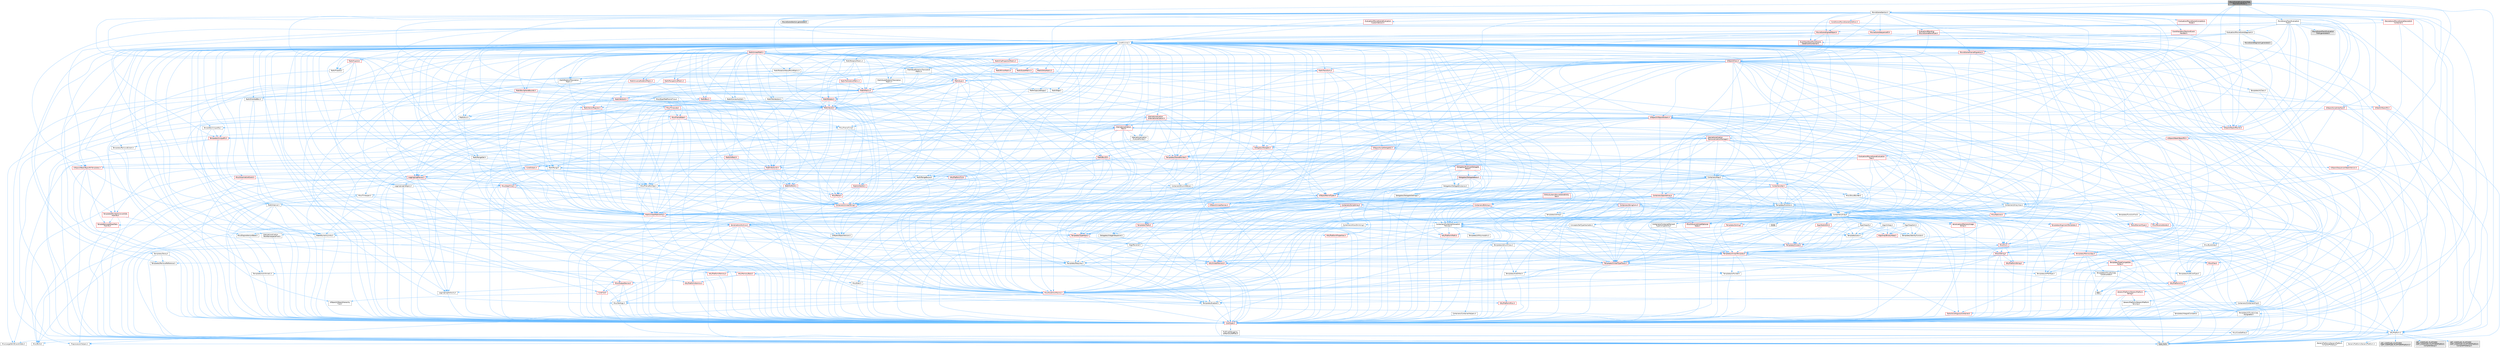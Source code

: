 digraph "MovieSceneEvaluationTreePopulationRules.h"
{
 // INTERACTIVE_SVG=YES
 // LATEX_PDF_SIZE
  bgcolor="transparent";
  edge [fontname=Helvetica,fontsize=10,labelfontname=Helvetica,labelfontsize=10];
  node [fontname=Helvetica,fontsize=10,shape=box,height=0.2,width=0.4];
  Node1 [id="Node000001",label="MovieSceneEvaluationTree\lPopulationRules.h",height=0.2,width=0.4,color="gray40", fillcolor="grey60", style="filled", fontcolor="black",tooltip=" "];
  Node1 -> Node2 [id="edge1_Node000001_Node000002",color="steelblue1",style="solid",tooltip=" "];
  Node2 [id="Node000002",label="Containers/Array.h",height=0.2,width=0.4,color="grey40", fillcolor="white", style="filled",URL="$df/dd0/Array_8h.html",tooltip=" "];
  Node2 -> Node3 [id="edge2_Node000002_Node000003",color="steelblue1",style="solid",tooltip=" "];
  Node3 [id="Node000003",label="CoreTypes.h",height=0.2,width=0.4,color="red", fillcolor="#FFF0F0", style="filled",URL="$dc/dec/CoreTypes_8h.html",tooltip=" "];
  Node3 -> Node4 [id="edge3_Node000003_Node000004",color="steelblue1",style="solid",tooltip=" "];
  Node4 [id="Node000004",label="HAL/Platform.h",height=0.2,width=0.4,color="grey40", fillcolor="white", style="filled",URL="$d9/dd0/Platform_8h.html",tooltip=" "];
  Node4 -> Node5 [id="edge4_Node000004_Node000005",color="steelblue1",style="solid",tooltip=" "];
  Node5 [id="Node000005",label="Misc/Build.h",height=0.2,width=0.4,color="grey40", fillcolor="white", style="filled",URL="$d3/dbb/Build_8h.html",tooltip=" "];
  Node4 -> Node6 [id="edge5_Node000004_Node000006",color="steelblue1",style="solid",tooltip=" "];
  Node6 [id="Node000006",label="Misc/LargeWorldCoordinates.h",height=0.2,width=0.4,color="grey40", fillcolor="white", style="filled",URL="$d2/dcb/LargeWorldCoordinates_8h.html",tooltip=" "];
  Node4 -> Node7 [id="edge6_Node000004_Node000007",color="steelblue1",style="solid",tooltip=" "];
  Node7 [id="Node000007",label="type_traits",height=0.2,width=0.4,color="grey60", fillcolor="#E0E0E0", style="filled",tooltip=" "];
  Node4 -> Node8 [id="edge7_Node000004_Node000008",color="steelblue1",style="solid",tooltip=" "];
  Node8 [id="Node000008",label="PreprocessorHelpers.h",height=0.2,width=0.4,color="grey40", fillcolor="white", style="filled",URL="$db/ddb/PreprocessorHelpers_8h.html",tooltip=" "];
  Node4 -> Node9 [id="edge8_Node000004_Node000009",color="steelblue1",style="solid",tooltip=" "];
  Node9 [id="Node000009",label="UBT_COMPILED_PLATFORM\l/UBT_COMPILED_PLATFORMPlatform\lCompilerPreSetup.h",height=0.2,width=0.4,color="grey60", fillcolor="#E0E0E0", style="filled",tooltip=" "];
  Node4 -> Node10 [id="edge9_Node000004_Node000010",color="steelblue1",style="solid",tooltip=" "];
  Node10 [id="Node000010",label="GenericPlatform/GenericPlatform\lCompilerPreSetup.h",height=0.2,width=0.4,color="grey40", fillcolor="white", style="filled",URL="$d9/dc8/GenericPlatformCompilerPreSetup_8h.html",tooltip=" "];
  Node4 -> Node11 [id="edge10_Node000004_Node000011",color="steelblue1",style="solid",tooltip=" "];
  Node11 [id="Node000011",label="GenericPlatform/GenericPlatform.h",height=0.2,width=0.4,color="grey40", fillcolor="white", style="filled",URL="$d6/d84/GenericPlatform_8h.html",tooltip=" "];
  Node4 -> Node12 [id="edge11_Node000004_Node000012",color="steelblue1",style="solid",tooltip=" "];
  Node12 [id="Node000012",label="UBT_COMPILED_PLATFORM\l/UBT_COMPILED_PLATFORMPlatform.h",height=0.2,width=0.4,color="grey60", fillcolor="#E0E0E0", style="filled",tooltip=" "];
  Node4 -> Node13 [id="edge12_Node000004_Node000013",color="steelblue1",style="solid",tooltip=" "];
  Node13 [id="Node000013",label="UBT_COMPILED_PLATFORM\l/UBT_COMPILED_PLATFORMPlatform\lCompilerSetup.h",height=0.2,width=0.4,color="grey60", fillcolor="#E0E0E0", style="filled",tooltip=" "];
  Node3 -> Node14 [id="edge13_Node000003_Node000014",color="steelblue1",style="solid",tooltip=" "];
  Node14 [id="Node000014",label="ProfilingDebugging\l/UMemoryDefines.h",height=0.2,width=0.4,color="grey40", fillcolor="white", style="filled",URL="$d2/da2/UMemoryDefines_8h.html",tooltip=" "];
  Node3 -> Node16 [id="edge14_Node000003_Node000016",color="steelblue1",style="solid",tooltip=" "];
  Node16 [id="Node000016",label="Misc/CoreDefines.h",height=0.2,width=0.4,color="grey40", fillcolor="white", style="filled",URL="$d3/dd2/CoreDefines_8h.html",tooltip=" "];
  Node2 -> Node17 [id="edge15_Node000002_Node000017",color="steelblue1",style="solid",tooltip=" "];
  Node17 [id="Node000017",label="Misc/AssertionMacros.h",height=0.2,width=0.4,color="red", fillcolor="#FFF0F0", style="filled",URL="$d0/dfa/AssertionMacros_8h.html",tooltip=" "];
  Node17 -> Node3 [id="edge16_Node000017_Node000003",color="steelblue1",style="solid",tooltip=" "];
  Node17 -> Node4 [id="edge17_Node000017_Node000004",color="steelblue1",style="solid",tooltip=" "];
  Node17 -> Node18 [id="edge18_Node000017_Node000018",color="steelblue1",style="solid",tooltip=" "];
  Node18 [id="Node000018",label="HAL/PlatformMisc.h",height=0.2,width=0.4,color="red", fillcolor="#FFF0F0", style="filled",URL="$d0/df5/PlatformMisc_8h.html",tooltip=" "];
  Node18 -> Node3 [id="edge19_Node000018_Node000003",color="steelblue1",style="solid",tooltip=" "];
  Node17 -> Node8 [id="edge20_Node000017_Node000008",color="steelblue1",style="solid",tooltip=" "];
  Node17 -> Node54 [id="edge21_Node000017_Node000054",color="steelblue1",style="solid",tooltip=" "];
  Node54 [id="Node000054",label="Templates/EnableIf.h",height=0.2,width=0.4,color="grey40", fillcolor="white", style="filled",URL="$d7/d60/EnableIf_8h.html",tooltip=" "];
  Node54 -> Node3 [id="edge22_Node000054_Node000003",color="steelblue1",style="solid",tooltip=" "];
  Node17 -> Node60 [id="edge23_Node000017_Node000060",color="steelblue1",style="solid",tooltip=" "];
  Node60 [id="Node000060",label="Misc/VarArgs.h",height=0.2,width=0.4,color="grey40", fillcolor="white", style="filled",URL="$d5/d6f/VarArgs_8h.html",tooltip=" "];
  Node60 -> Node3 [id="edge24_Node000060_Node000003",color="steelblue1",style="solid",tooltip=" "];
  Node2 -> Node68 [id="edge25_Node000002_Node000068",color="steelblue1",style="solid",tooltip=" "];
  Node68 [id="Node000068",label="Misc/IntrusiveUnsetOptional\lState.h",height=0.2,width=0.4,color="red", fillcolor="#FFF0F0", style="filled",URL="$d2/d0a/IntrusiveUnsetOptionalState_8h.html",tooltip=" "];
  Node2 -> Node70 [id="edge26_Node000002_Node000070",color="steelblue1",style="solid",tooltip=" "];
  Node70 [id="Node000070",label="Misc/ReverseIterate.h",height=0.2,width=0.4,color="red", fillcolor="#FFF0F0", style="filled",URL="$db/de3/ReverseIterate_8h.html",tooltip=" "];
  Node70 -> Node4 [id="edge27_Node000070_Node000004",color="steelblue1",style="solid",tooltip=" "];
  Node2 -> Node72 [id="edge28_Node000002_Node000072",color="steelblue1",style="solid",tooltip=" "];
  Node72 [id="Node000072",label="HAL/UnrealMemory.h",height=0.2,width=0.4,color="red", fillcolor="#FFF0F0", style="filled",URL="$d9/d96/UnrealMemory_8h.html",tooltip=" "];
  Node72 -> Node3 [id="edge29_Node000072_Node000003",color="steelblue1",style="solid",tooltip=" "];
  Node72 -> Node76 [id="edge30_Node000072_Node000076",color="steelblue1",style="solid",tooltip=" "];
  Node76 [id="Node000076",label="HAL/MemoryBase.h",height=0.2,width=0.4,color="red", fillcolor="#FFF0F0", style="filled",URL="$d6/d9f/MemoryBase_8h.html",tooltip=" "];
  Node76 -> Node3 [id="edge31_Node000076_Node000003",color="steelblue1",style="solid",tooltip=" "];
  Node76 -> Node47 [id="edge32_Node000076_Node000047",color="steelblue1",style="solid",tooltip=" "];
  Node47 [id="Node000047",label="HAL/PlatformAtomics.h",height=0.2,width=0.4,color="red", fillcolor="#FFF0F0", style="filled",URL="$d3/d36/PlatformAtomics_8h.html",tooltip=" "];
  Node47 -> Node3 [id="edge33_Node000047_Node000003",color="steelblue1",style="solid",tooltip=" "];
  Node76 -> Node30 [id="edge34_Node000076_Node000030",color="steelblue1",style="solid",tooltip=" "];
  Node30 [id="Node000030",label="HAL/PlatformCrt.h",height=0.2,width=0.4,color="red", fillcolor="#FFF0F0", style="filled",URL="$d8/d75/PlatformCrt_8h.html",tooltip=" "];
  Node30 -> Node31 [id="edge35_Node000030_Node000031",color="steelblue1",style="solid",tooltip=" "];
  Node31 [id="Node000031",label="new",height=0.2,width=0.4,color="grey60", fillcolor="#E0E0E0", style="filled",tooltip=" "];
  Node76 -> Node77 [id="edge36_Node000076_Node000077",color="steelblue1",style="solid",tooltip=" "];
  Node77 [id="Node000077",label="Misc/Exec.h",height=0.2,width=0.4,color="grey40", fillcolor="white", style="filled",URL="$de/ddb/Exec_8h.html",tooltip=" "];
  Node77 -> Node3 [id="edge37_Node000077_Node000003",color="steelblue1",style="solid",tooltip=" "];
  Node77 -> Node17 [id="edge38_Node000077_Node000017",color="steelblue1",style="solid",tooltip=" "];
  Node76 -> Node78 [id="edge39_Node000076_Node000078",color="steelblue1",style="solid",tooltip=" "];
  Node78 [id="Node000078",label="Misc/OutputDevice.h",height=0.2,width=0.4,color="red", fillcolor="#FFF0F0", style="filled",URL="$d7/d32/OutputDevice_8h.html",tooltip=" "];
  Node78 -> Node25 [id="edge40_Node000078_Node000025",color="steelblue1",style="solid",tooltip=" "];
  Node25 [id="Node000025",label="CoreFwd.h",height=0.2,width=0.4,color="red", fillcolor="#FFF0F0", style="filled",URL="$d1/d1e/CoreFwd_8h.html",tooltip=" "];
  Node25 -> Node3 [id="edge41_Node000025_Node000003",color="steelblue1",style="solid",tooltip=" "];
  Node25 -> Node26 [id="edge42_Node000025_Node000026",color="steelblue1",style="solid",tooltip=" "];
  Node26 [id="Node000026",label="Containers/ContainersFwd.h",height=0.2,width=0.4,color="grey40", fillcolor="white", style="filled",URL="$d4/d0a/ContainersFwd_8h.html",tooltip=" "];
  Node26 -> Node4 [id="edge43_Node000026_Node000004",color="steelblue1",style="solid",tooltip=" "];
  Node26 -> Node3 [id="edge44_Node000026_Node000003",color="steelblue1",style="solid",tooltip=" "];
  Node26 -> Node23 [id="edge45_Node000026_Node000023",color="steelblue1",style="solid",tooltip=" "];
  Node23 [id="Node000023",label="Traits/IsContiguousContainer.h",height=0.2,width=0.4,color="red", fillcolor="#FFF0F0", style="filled",URL="$d5/d3c/IsContiguousContainer_8h.html",tooltip=" "];
  Node23 -> Node3 [id="edge46_Node000023_Node000003",color="steelblue1",style="solid",tooltip=" "];
  Node25 -> Node28 [id="edge47_Node000025_Node000028",color="steelblue1",style="solid",tooltip=" "];
  Node28 [id="Node000028",label="UObject/UObjectHierarchy\lFwd.h",height=0.2,width=0.4,color="grey40", fillcolor="white", style="filled",URL="$d3/d13/UObjectHierarchyFwd_8h.html",tooltip=" "];
  Node78 -> Node3 [id="edge48_Node000078_Node000003",color="steelblue1",style="solid",tooltip=" "];
  Node78 -> Node79 [id="edge49_Node000078_Node000079",color="steelblue1",style="solid",tooltip=" "];
  Node79 [id="Node000079",label="Logging/LogVerbosity.h",height=0.2,width=0.4,color="grey40", fillcolor="white", style="filled",URL="$d2/d8f/LogVerbosity_8h.html",tooltip=" "];
  Node79 -> Node3 [id="edge50_Node000079_Node000003",color="steelblue1",style="solid",tooltip=" "];
  Node78 -> Node60 [id="edge51_Node000078_Node000060",color="steelblue1",style="solid",tooltip=" "];
  Node72 -> Node89 [id="edge52_Node000072_Node000089",color="steelblue1",style="solid",tooltip=" "];
  Node89 [id="Node000089",label="HAL/PlatformMemory.h",height=0.2,width=0.4,color="red", fillcolor="#FFF0F0", style="filled",URL="$de/d68/PlatformMemory_8h.html",tooltip=" "];
  Node89 -> Node3 [id="edge53_Node000089_Node000003",color="steelblue1",style="solid",tooltip=" "];
  Node72 -> Node92 [id="edge54_Node000072_Node000092",color="steelblue1",style="solid",tooltip=" "];
  Node92 [id="Node000092",label="Templates/IsPointer.h",height=0.2,width=0.4,color="grey40", fillcolor="white", style="filled",URL="$d7/d05/IsPointer_8h.html",tooltip=" "];
  Node92 -> Node3 [id="edge55_Node000092_Node000003",color="steelblue1",style="solid",tooltip=" "];
  Node2 -> Node93 [id="edge56_Node000002_Node000093",color="steelblue1",style="solid",tooltip=" "];
  Node93 [id="Node000093",label="Templates/UnrealTypeTraits.h",height=0.2,width=0.4,color="red", fillcolor="#FFF0F0", style="filled",URL="$d2/d2d/UnrealTypeTraits_8h.html",tooltip=" "];
  Node93 -> Node3 [id="edge57_Node000093_Node000003",color="steelblue1",style="solid",tooltip=" "];
  Node93 -> Node92 [id="edge58_Node000093_Node000092",color="steelblue1",style="solid",tooltip=" "];
  Node93 -> Node17 [id="edge59_Node000093_Node000017",color="steelblue1",style="solid",tooltip=" "];
  Node93 -> Node85 [id="edge60_Node000093_Node000085",color="steelblue1",style="solid",tooltip=" "];
  Node85 [id="Node000085",label="Templates/AndOrNot.h",height=0.2,width=0.4,color="grey40", fillcolor="white", style="filled",URL="$db/d0a/AndOrNot_8h.html",tooltip=" "];
  Node85 -> Node3 [id="edge61_Node000085_Node000003",color="steelblue1",style="solid",tooltip=" "];
  Node93 -> Node54 [id="edge62_Node000093_Node000054",color="steelblue1",style="solid",tooltip=" "];
  Node93 -> Node94 [id="edge63_Node000093_Node000094",color="steelblue1",style="solid",tooltip=" "];
  Node94 [id="Node000094",label="Templates/IsArithmetic.h",height=0.2,width=0.4,color="grey40", fillcolor="white", style="filled",URL="$d2/d5d/IsArithmetic_8h.html",tooltip=" "];
  Node94 -> Node3 [id="edge64_Node000094_Node000003",color="steelblue1",style="solid",tooltip=" "];
  Node93 -> Node96 [id="edge65_Node000093_Node000096",color="steelblue1",style="solid",tooltip=" "];
  Node96 [id="Node000096",label="Templates/IsPODType.h",height=0.2,width=0.4,color="grey40", fillcolor="white", style="filled",URL="$d7/db1/IsPODType_8h.html",tooltip=" "];
  Node96 -> Node3 [id="edge66_Node000096_Node000003",color="steelblue1",style="solid",tooltip=" "];
  Node93 -> Node97 [id="edge67_Node000093_Node000097",color="steelblue1",style="solid",tooltip=" "];
  Node97 [id="Node000097",label="Templates/IsUECoreType.h",height=0.2,width=0.4,color="grey40", fillcolor="white", style="filled",URL="$d1/db8/IsUECoreType_8h.html",tooltip=" "];
  Node97 -> Node3 [id="edge68_Node000097_Node000003",color="steelblue1",style="solid",tooltip=" "];
  Node97 -> Node7 [id="edge69_Node000097_Node000007",color="steelblue1",style="solid",tooltip=" "];
  Node93 -> Node86 [id="edge70_Node000093_Node000086",color="steelblue1",style="solid",tooltip=" "];
  Node86 [id="Node000086",label="Templates/IsTriviallyCopy\lConstructible.h",height=0.2,width=0.4,color="grey40", fillcolor="white", style="filled",URL="$d3/d78/IsTriviallyCopyConstructible_8h.html",tooltip=" "];
  Node86 -> Node3 [id="edge71_Node000086_Node000003",color="steelblue1",style="solid",tooltip=" "];
  Node86 -> Node7 [id="edge72_Node000086_Node000007",color="steelblue1",style="solid",tooltip=" "];
  Node2 -> Node98 [id="edge73_Node000002_Node000098",color="steelblue1",style="solid",tooltip=" "];
  Node98 [id="Node000098",label="Templates/UnrealTemplate.h",height=0.2,width=0.4,color="red", fillcolor="#FFF0F0", style="filled",URL="$d4/d24/UnrealTemplate_8h.html",tooltip=" "];
  Node98 -> Node3 [id="edge74_Node000098_Node000003",color="steelblue1",style="solid",tooltip=" "];
  Node98 -> Node92 [id="edge75_Node000098_Node000092",color="steelblue1",style="solid",tooltip=" "];
  Node98 -> Node72 [id="edge76_Node000098_Node000072",color="steelblue1",style="solid",tooltip=" "];
  Node98 -> Node93 [id="edge77_Node000098_Node000093",color="steelblue1",style="solid",tooltip=" "];
  Node98 -> Node101 [id="edge78_Node000098_Node000101",color="steelblue1",style="solid",tooltip=" "];
  Node101 [id="Node000101",label="Templates/RemoveReference.h",height=0.2,width=0.4,color="grey40", fillcolor="white", style="filled",URL="$da/dbe/RemoveReference_8h.html",tooltip=" "];
  Node101 -> Node3 [id="edge79_Node000101_Node000003",color="steelblue1",style="solid",tooltip=" "];
  Node98 -> Node62 [id="edge80_Node000098_Node000062",color="steelblue1",style="solid",tooltip=" "];
  Node62 [id="Node000062",label="Templates/Requires.h",height=0.2,width=0.4,color="grey40", fillcolor="white", style="filled",URL="$dc/d96/Requires_8h.html",tooltip=" "];
  Node62 -> Node54 [id="edge81_Node000062_Node000054",color="steelblue1",style="solid",tooltip=" "];
  Node62 -> Node7 [id="edge82_Node000062_Node000007",color="steelblue1",style="solid",tooltip=" "];
  Node98 -> Node102 [id="edge83_Node000098_Node000102",color="steelblue1",style="solid",tooltip=" "];
  Node102 [id="Node000102",label="Templates/TypeCompatible\lBytes.h",height=0.2,width=0.4,color="red", fillcolor="#FFF0F0", style="filled",URL="$df/d0a/TypeCompatibleBytes_8h.html",tooltip=" "];
  Node102 -> Node3 [id="edge84_Node000102_Node000003",color="steelblue1",style="solid",tooltip=" "];
  Node102 -> Node31 [id="edge85_Node000102_Node000031",color="steelblue1",style="solid",tooltip=" "];
  Node102 -> Node7 [id="edge86_Node000102_Node000007",color="steelblue1",style="solid",tooltip=" "];
  Node98 -> Node23 [id="edge87_Node000098_Node000023",color="steelblue1",style="solid",tooltip=" "];
  Node98 -> Node7 [id="edge88_Node000098_Node000007",color="steelblue1",style="solid",tooltip=" "];
  Node2 -> Node104 [id="edge89_Node000002_Node000104",color="steelblue1",style="solid",tooltip=" "];
  Node104 [id="Node000104",label="Containers/AllowShrinking.h",height=0.2,width=0.4,color="grey40", fillcolor="white", style="filled",URL="$d7/d1a/AllowShrinking_8h.html",tooltip=" "];
  Node104 -> Node3 [id="edge90_Node000104_Node000003",color="steelblue1",style="solid",tooltip=" "];
  Node2 -> Node105 [id="edge91_Node000002_Node000105",color="steelblue1",style="solid",tooltip=" "];
  Node105 [id="Node000105",label="Containers/ContainerAllocation\lPolicies.h",height=0.2,width=0.4,color="grey40", fillcolor="white", style="filled",URL="$d7/dff/ContainerAllocationPolicies_8h.html",tooltip=" "];
  Node105 -> Node3 [id="edge92_Node000105_Node000003",color="steelblue1",style="solid",tooltip=" "];
  Node105 -> Node106 [id="edge93_Node000105_Node000106",color="steelblue1",style="solid",tooltip=" "];
  Node106 [id="Node000106",label="Containers/ContainerHelpers.h",height=0.2,width=0.4,color="grey40", fillcolor="white", style="filled",URL="$d7/d33/ContainerHelpers_8h.html",tooltip=" "];
  Node106 -> Node3 [id="edge94_Node000106_Node000003",color="steelblue1",style="solid",tooltip=" "];
  Node105 -> Node105 [id="edge95_Node000105_Node000105",color="steelblue1",style="solid",tooltip=" "];
  Node105 -> Node107 [id="edge96_Node000105_Node000107",color="steelblue1",style="solid",tooltip=" "];
  Node107 [id="Node000107",label="HAL/PlatformMath.h",height=0.2,width=0.4,color="red", fillcolor="#FFF0F0", style="filled",URL="$dc/d53/PlatformMath_8h.html",tooltip=" "];
  Node107 -> Node3 [id="edge97_Node000107_Node000003",color="steelblue1",style="solid",tooltip=" "];
  Node105 -> Node72 [id="edge98_Node000105_Node000072",color="steelblue1",style="solid",tooltip=" "];
  Node105 -> Node40 [id="edge99_Node000105_Node000040",color="steelblue1",style="solid",tooltip=" "];
  Node40 [id="Node000040",label="Math/NumericLimits.h",height=0.2,width=0.4,color="grey40", fillcolor="white", style="filled",URL="$df/d1b/NumericLimits_8h.html",tooltip=" "];
  Node40 -> Node3 [id="edge100_Node000040_Node000003",color="steelblue1",style="solid",tooltip=" "];
  Node105 -> Node17 [id="edge101_Node000105_Node000017",color="steelblue1",style="solid",tooltip=" "];
  Node105 -> Node115 [id="edge102_Node000105_Node000115",color="steelblue1",style="solid",tooltip=" "];
  Node115 [id="Node000115",label="Templates/IsPolymorphic.h",height=0.2,width=0.4,color="grey40", fillcolor="white", style="filled",URL="$dc/d20/IsPolymorphic_8h.html",tooltip=" "];
  Node105 -> Node116 [id="edge103_Node000105_Node000116",color="steelblue1",style="solid",tooltip=" "];
  Node116 [id="Node000116",label="Templates/MemoryOps.h",height=0.2,width=0.4,color="red", fillcolor="#FFF0F0", style="filled",URL="$db/dea/MemoryOps_8h.html",tooltip=" "];
  Node116 -> Node3 [id="edge104_Node000116_Node000003",color="steelblue1",style="solid",tooltip=" "];
  Node116 -> Node72 [id="edge105_Node000116_Node000072",color="steelblue1",style="solid",tooltip=" "];
  Node116 -> Node87 [id="edge106_Node000116_Node000087",color="steelblue1",style="solid",tooltip=" "];
  Node87 [id="Node000087",label="Templates/IsTriviallyCopy\lAssignable.h",height=0.2,width=0.4,color="grey40", fillcolor="white", style="filled",URL="$d2/df2/IsTriviallyCopyAssignable_8h.html",tooltip=" "];
  Node87 -> Node3 [id="edge107_Node000087_Node000003",color="steelblue1",style="solid",tooltip=" "];
  Node87 -> Node7 [id="edge108_Node000087_Node000007",color="steelblue1",style="solid",tooltip=" "];
  Node116 -> Node86 [id="edge109_Node000116_Node000086",color="steelblue1",style="solid",tooltip=" "];
  Node116 -> Node62 [id="edge110_Node000116_Node000062",color="steelblue1",style="solid",tooltip=" "];
  Node116 -> Node93 [id="edge111_Node000116_Node000093",color="steelblue1",style="solid",tooltip=" "];
  Node116 -> Node31 [id="edge112_Node000116_Node000031",color="steelblue1",style="solid",tooltip=" "];
  Node116 -> Node7 [id="edge113_Node000116_Node000007",color="steelblue1",style="solid",tooltip=" "];
  Node105 -> Node102 [id="edge114_Node000105_Node000102",color="steelblue1",style="solid",tooltip=" "];
  Node105 -> Node7 [id="edge115_Node000105_Node000007",color="steelblue1",style="solid",tooltip=" "];
  Node2 -> Node117 [id="edge116_Node000002_Node000117",color="steelblue1",style="solid",tooltip=" "];
  Node117 [id="Node000117",label="Containers/ContainerElement\lTypeCompatibility.h",height=0.2,width=0.4,color="grey40", fillcolor="white", style="filled",URL="$df/ddf/ContainerElementTypeCompatibility_8h.html",tooltip=" "];
  Node117 -> Node3 [id="edge117_Node000117_Node000003",color="steelblue1",style="solid",tooltip=" "];
  Node117 -> Node93 [id="edge118_Node000117_Node000093",color="steelblue1",style="solid",tooltip=" "];
  Node2 -> Node118 [id="edge119_Node000002_Node000118",color="steelblue1",style="solid",tooltip=" "];
  Node118 [id="Node000118",label="Serialization/Archive.h",height=0.2,width=0.4,color="red", fillcolor="#FFF0F0", style="filled",URL="$d7/d3b/Archive_8h.html",tooltip=" "];
  Node118 -> Node25 [id="edge120_Node000118_Node000025",color="steelblue1",style="solid",tooltip=" "];
  Node118 -> Node3 [id="edge121_Node000118_Node000003",color="steelblue1",style="solid",tooltip=" "];
  Node118 -> Node119 [id="edge122_Node000118_Node000119",color="steelblue1",style="solid",tooltip=" "];
  Node119 [id="Node000119",label="HAL/PlatformProperties.h",height=0.2,width=0.4,color="red", fillcolor="#FFF0F0", style="filled",URL="$d9/db0/PlatformProperties_8h.html",tooltip=" "];
  Node119 -> Node3 [id="edge123_Node000119_Node000003",color="steelblue1",style="solid",tooltip=" "];
  Node118 -> Node122 [id="edge124_Node000118_Node000122",color="steelblue1",style="solid",tooltip=" "];
  Node122 [id="Node000122",label="Internationalization\l/TextNamespaceFwd.h",height=0.2,width=0.4,color="grey40", fillcolor="white", style="filled",URL="$d8/d97/TextNamespaceFwd_8h.html",tooltip=" "];
  Node122 -> Node3 [id="edge125_Node000122_Node000003",color="steelblue1",style="solid",tooltip=" "];
  Node118 -> Node17 [id="edge126_Node000118_Node000017",color="steelblue1",style="solid",tooltip=" "];
  Node118 -> Node5 [id="edge127_Node000118_Node000005",color="steelblue1",style="solid",tooltip=" "];
  Node118 -> Node123 [id="edge128_Node000118_Node000123",color="steelblue1",style="solid",tooltip=" "];
  Node123 [id="Node000123",label="Misc/EngineVersionBase.h",height=0.2,width=0.4,color="grey40", fillcolor="white", style="filled",URL="$d5/d2b/EngineVersionBase_8h.html",tooltip=" "];
  Node123 -> Node3 [id="edge129_Node000123_Node000003",color="steelblue1",style="solid",tooltip=" "];
  Node118 -> Node60 [id="edge130_Node000118_Node000060",color="steelblue1",style="solid",tooltip=" "];
  Node118 -> Node54 [id="edge131_Node000118_Node000054",color="steelblue1",style="solid",tooltip=" "];
  Node118 -> Node126 [id="edge132_Node000118_Node000126",color="steelblue1",style="solid",tooltip=" "];
  Node126 [id="Node000126",label="Templates/IsEnumClass.h",height=0.2,width=0.4,color="grey40", fillcolor="white", style="filled",URL="$d7/d15/IsEnumClass_8h.html",tooltip=" "];
  Node126 -> Node3 [id="edge133_Node000126_Node000003",color="steelblue1",style="solid",tooltip=" "];
  Node126 -> Node85 [id="edge134_Node000126_Node000085",color="steelblue1",style="solid",tooltip=" "];
  Node118 -> Node98 [id="edge135_Node000118_Node000098",color="steelblue1",style="solid",tooltip=" "];
  Node118 -> Node127 [id="edge136_Node000118_Node000127",color="steelblue1",style="solid",tooltip=" "];
  Node127 [id="Node000127",label="UObject/ObjectVersion.h",height=0.2,width=0.4,color="grey40", fillcolor="white", style="filled",URL="$da/d63/ObjectVersion_8h.html",tooltip=" "];
  Node127 -> Node3 [id="edge137_Node000127_Node000003",color="steelblue1",style="solid",tooltip=" "];
  Node2 -> Node128 [id="edge138_Node000002_Node000128",color="steelblue1",style="solid",tooltip=" "];
  Node128 [id="Node000128",label="Serialization/MemoryImage\lWriter.h",height=0.2,width=0.4,color="red", fillcolor="#FFF0F0", style="filled",URL="$d0/d08/MemoryImageWriter_8h.html",tooltip=" "];
  Node128 -> Node3 [id="edge139_Node000128_Node000003",color="steelblue1",style="solid",tooltip=" "];
  Node2 -> Node142 [id="edge140_Node000002_Node000142",color="steelblue1",style="solid",tooltip=" "];
  Node142 [id="Node000142",label="Algo/Heapify.h",height=0.2,width=0.4,color="grey40", fillcolor="white", style="filled",URL="$d0/d2a/Heapify_8h.html",tooltip=" "];
  Node142 -> Node143 [id="edge141_Node000142_Node000143",color="steelblue1",style="solid",tooltip=" "];
  Node143 [id="Node000143",label="Algo/Impl/BinaryHeap.h",height=0.2,width=0.4,color="red", fillcolor="#FFF0F0", style="filled",URL="$d7/da3/Algo_2Impl_2BinaryHeap_8h.html",tooltip=" "];
  Node143 -> Node144 [id="edge142_Node000143_Node000144",color="steelblue1",style="solid",tooltip=" "];
  Node144 [id="Node000144",label="Templates/Invoke.h",height=0.2,width=0.4,color="red", fillcolor="#FFF0F0", style="filled",URL="$d7/deb/Invoke_8h.html",tooltip=" "];
  Node144 -> Node3 [id="edge143_Node000144_Node000003",color="steelblue1",style="solid",tooltip=" "];
  Node144 -> Node98 [id="edge144_Node000144_Node000098",color="steelblue1",style="solid",tooltip=" "];
  Node144 -> Node7 [id="edge145_Node000144_Node000007",color="steelblue1",style="solid",tooltip=" "];
  Node143 -> Node7 [id="edge146_Node000143_Node000007",color="steelblue1",style="solid",tooltip=" "];
  Node142 -> Node148 [id="edge147_Node000142_Node000148",color="steelblue1",style="solid",tooltip=" "];
  Node148 [id="Node000148",label="Templates/IdentityFunctor.h",height=0.2,width=0.4,color="grey40", fillcolor="white", style="filled",URL="$d7/d2e/IdentityFunctor_8h.html",tooltip=" "];
  Node148 -> Node4 [id="edge148_Node000148_Node000004",color="steelblue1",style="solid",tooltip=" "];
  Node142 -> Node144 [id="edge149_Node000142_Node000144",color="steelblue1",style="solid",tooltip=" "];
  Node142 -> Node149 [id="edge150_Node000142_Node000149",color="steelblue1",style="solid",tooltip=" "];
  Node149 [id="Node000149",label="Templates/Less.h",height=0.2,width=0.4,color="grey40", fillcolor="white", style="filled",URL="$de/dc8/Less_8h.html",tooltip=" "];
  Node149 -> Node3 [id="edge151_Node000149_Node000003",color="steelblue1",style="solid",tooltip=" "];
  Node149 -> Node98 [id="edge152_Node000149_Node000098",color="steelblue1",style="solid",tooltip=" "];
  Node142 -> Node98 [id="edge153_Node000142_Node000098",color="steelblue1",style="solid",tooltip=" "];
  Node2 -> Node150 [id="edge154_Node000002_Node000150",color="steelblue1",style="solid",tooltip=" "];
  Node150 [id="Node000150",label="Algo/HeapSort.h",height=0.2,width=0.4,color="grey40", fillcolor="white", style="filled",URL="$d3/d92/HeapSort_8h.html",tooltip=" "];
  Node150 -> Node143 [id="edge155_Node000150_Node000143",color="steelblue1",style="solid",tooltip=" "];
  Node150 -> Node148 [id="edge156_Node000150_Node000148",color="steelblue1",style="solid",tooltip=" "];
  Node150 -> Node149 [id="edge157_Node000150_Node000149",color="steelblue1",style="solid",tooltip=" "];
  Node150 -> Node98 [id="edge158_Node000150_Node000098",color="steelblue1",style="solid",tooltip=" "];
  Node2 -> Node151 [id="edge159_Node000002_Node000151",color="steelblue1",style="solid",tooltip=" "];
  Node151 [id="Node000151",label="Algo/IsHeap.h",height=0.2,width=0.4,color="grey40", fillcolor="white", style="filled",URL="$de/d32/IsHeap_8h.html",tooltip=" "];
  Node151 -> Node143 [id="edge160_Node000151_Node000143",color="steelblue1",style="solid",tooltip=" "];
  Node151 -> Node148 [id="edge161_Node000151_Node000148",color="steelblue1",style="solid",tooltip=" "];
  Node151 -> Node144 [id="edge162_Node000151_Node000144",color="steelblue1",style="solid",tooltip=" "];
  Node151 -> Node149 [id="edge163_Node000151_Node000149",color="steelblue1",style="solid",tooltip=" "];
  Node151 -> Node98 [id="edge164_Node000151_Node000098",color="steelblue1",style="solid",tooltip=" "];
  Node2 -> Node143 [id="edge165_Node000002_Node000143",color="steelblue1",style="solid",tooltip=" "];
  Node2 -> Node152 [id="edge166_Node000002_Node000152",color="steelblue1",style="solid",tooltip=" "];
  Node152 [id="Node000152",label="Algo/StableSort.h",height=0.2,width=0.4,color="red", fillcolor="#FFF0F0", style="filled",URL="$d7/d3c/StableSort_8h.html",tooltip=" "];
  Node152 -> Node148 [id="edge167_Node000152_Node000148",color="steelblue1",style="solid",tooltip=" "];
  Node152 -> Node144 [id="edge168_Node000152_Node000144",color="steelblue1",style="solid",tooltip=" "];
  Node152 -> Node149 [id="edge169_Node000152_Node000149",color="steelblue1",style="solid",tooltip=" "];
  Node152 -> Node98 [id="edge170_Node000152_Node000098",color="steelblue1",style="solid",tooltip=" "];
  Node2 -> Node155 [id="edge171_Node000002_Node000155",color="steelblue1",style="solid",tooltip=" "];
  Node155 [id="Node000155",label="Concepts/GetTypeHashable.h",height=0.2,width=0.4,color="grey40", fillcolor="white", style="filled",URL="$d3/da2/GetTypeHashable_8h.html",tooltip=" "];
  Node155 -> Node3 [id="edge172_Node000155_Node000003",color="steelblue1",style="solid",tooltip=" "];
  Node155 -> Node133 [id="edge173_Node000155_Node000133",color="steelblue1",style="solid",tooltip=" "];
  Node133 [id="Node000133",label="Templates/TypeHash.h",height=0.2,width=0.4,color="red", fillcolor="#FFF0F0", style="filled",URL="$d1/d62/TypeHash_8h.html",tooltip=" "];
  Node133 -> Node3 [id="edge174_Node000133_Node000003",color="steelblue1",style="solid",tooltip=" "];
  Node133 -> Node62 [id="edge175_Node000133_Node000062",color="steelblue1",style="solid",tooltip=" "];
  Node133 -> Node134 [id="edge176_Node000133_Node000134",color="steelblue1",style="solid",tooltip=" "];
  Node134 [id="Node000134",label="Misc/Crc.h",height=0.2,width=0.4,color="red", fillcolor="#FFF0F0", style="filled",URL="$d4/dd2/Crc_8h.html",tooltip=" "];
  Node134 -> Node3 [id="edge177_Node000134_Node000003",color="steelblue1",style="solid",tooltip=" "];
  Node134 -> Node74 [id="edge178_Node000134_Node000074",color="steelblue1",style="solid",tooltip=" "];
  Node74 [id="Node000074",label="HAL/PlatformString.h",height=0.2,width=0.4,color="red", fillcolor="#FFF0F0", style="filled",URL="$db/db5/PlatformString_8h.html",tooltip=" "];
  Node74 -> Node3 [id="edge179_Node000074_Node000003",color="steelblue1",style="solid",tooltip=" "];
  Node134 -> Node17 [id="edge180_Node000134_Node000017",color="steelblue1",style="solid",tooltip=" "];
  Node134 -> Node135 [id="edge181_Node000134_Node000135",color="steelblue1",style="solid",tooltip=" "];
  Node135 [id="Node000135",label="Misc/CString.h",height=0.2,width=0.4,color="red", fillcolor="#FFF0F0", style="filled",URL="$d2/d49/CString_8h.html",tooltip=" "];
  Node135 -> Node3 [id="edge182_Node000135_Node000003",color="steelblue1",style="solid",tooltip=" "];
  Node135 -> Node30 [id="edge183_Node000135_Node000030",color="steelblue1",style="solid",tooltip=" "];
  Node135 -> Node74 [id="edge184_Node000135_Node000074",color="steelblue1",style="solid",tooltip=" "];
  Node135 -> Node17 [id="edge185_Node000135_Node000017",color="steelblue1",style="solid",tooltip=" "];
  Node135 -> Node136 [id="edge186_Node000135_Node000136",color="steelblue1",style="solid",tooltip=" "];
  Node136 [id="Node000136",label="Misc/Char.h",height=0.2,width=0.4,color="red", fillcolor="#FFF0F0", style="filled",URL="$d0/d58/Char_8h.html",tooltip=" "];
  Node136 -> Node3 [id="edge187_Node000136_Node000003",color="steelblue1",style="solid",tooltip=" "];
  Node136 -> Node7 [id="edge188_Node000136_Node000007",color="steelblue1",style="solid",tooltip=" "];
  Node135 -> Node60 [id="edge189_Node000135_Node000060",color="steelblue1",style="solid",tooltip=" "];
  Node134 -> Node136 [id="edge190_Node000134_Node000136",color="steelblue1",style="solid",tooltip=" "];
  Node134 -> Node93 [id="edge191_Node000134_Node000093",color="steelblue1",style="solid",tooltip=" "];
  Node133 -> Node7 [id="edge192_Node000133_Node000007",color="steelblue1",style="solid",tooltip=" "];
  Node2 -> Node148 [id="edge193_Node000002_Node000148",color="steelblue1",style="solid",tooltip=" "];
  Node2 -> Node144 [id="edge194_Node000002_Node000144",color="steelblue1",style="solid",tooltip=" "];
  Node2 -> Node149 [id="edge195_Node000002_Node000149",color="steelblue1",style="solid",tooltip=" "];
  Node2 -> Node156 [id="edge196_Node000002_Node000156",color="steelblue1",style="solid",tooltip=" "];
  Node156 [id="Node000156",label="Templates/LosesQualifiers\lFromTo.h",height=0.2,width=0.4,color="red", fillcolor="#FFF0F0", style="filled",URL="$d2/db3/LosesQualifiersFromTo_8h.html",tooltip=" "];
  Node156 -> Node7 [id="edge197_Node000156_Node000007",color="steelblue1",style="solid",tooltip=" "];
  Node2 -> Node62 [id="edge198_Node000002_Node000062",color="steelblue1",style="solid",tooltip=" "];
  Node2 -> Node157 [id="edge199_Node000002_Node000157",color="steelblue1",style="solid",tooltip=" "];
  Node157 [id="Node000157",label="Templates/Sorting.h",height=0.2,width=0.4,color="red", fillcolor="#FFF0F0", style="filled",URL="$d3/d9e/Sorting_8h.html",tooltip=" "];
  Node157 -> Node3 [id="edge200_Node000157_Node000003",color="steelblue1",style="solid",tooltip=" "];
  Node157 -> Node107 [id="edge201_Node000157_Node000107",color="steelblue1",style="solid",tooltip=" "];
  Node157 -> Node149 [id="edge202_Node000157_Node000149",color="steelblue1",style="solid",tooltip=" "];
  Node2 -> Node161 [id="edge203_Node000002_Node000161",color="steelblue1",style="solid",tooltip=" "];
  Node161 [id="Node000161",label="Templates/AlignmentTemplates.h",height=0.2,width=0.4,color="red", fillcolor="#FFF0F0", style="filled",URL="$dd/d32/AlignmentTemplates_8h.html",tooltip=" "];
  Node161 -> Node3 [id="edge204_Node000161_Node000003",color="steelblue1",style="solid",tooltip=" "];
  Node161 -> Node92 [id="edge205_Node000161_Node000092",color="steelblue1",style="solid",tooltip=" "];
  Node2 -> Node21 [id="edge206_Node000002_Node000021",color="steelblue1",style="solid",tooltip=" "];
  Node21 [id="Node000021",label="Traits/ElementType.h",height=0.2,width=0.4,color="red", fillcolor="#FFF0F0", style="filled",URL="$d5/d4f/ElementType_8h.html",tooltip=" "];
  Node21 -> Node4 [id="edge207_Node000021_Node000004",color="steelblue1",style="solid",tooltip=" "];
  Node21 -> Node7 [id="edge208_Node000021_Node000007",color="steelblue1",style="solid",tooltip=" "];
  Node2 -> Node113 [id="edge209_Node000002_Node000113",color="steelblue1",style="solid",tooltip=" "];
  Node113 [id="Node000113",label="limits",height=0.2,width=0.4,color="grey60", fillcolor="#E0E0E0", style="filled",tooltip=" "];
  Node2 -> Node7 [id="edge210_Node000002_Node000007",color="steelblue1",style="solid",tooltip=" "];
  Node1 -> Node162 [id="edge211_Node000001_Node000162",color="steelblue1",style="solid",tooltip=" "];
  Node162 [id="Node000162",label="Containers/ArrayView.h",height=0.2,width=0.4,color="grey40", fillcolor="white", style="filled",URL="$d7/df4/ArrayView_8h.html",tooltip=" "];
  Node162 -> Node3 [id="edge212_Node000162_Node000003",color="steelblue1",style="solid",tooltip=" "];
  Node162 -> Node26 [id="edge213_Node000162_Node000026",color="steelblue1",style="solid",tooltip=" "];
  Node162 -> Node17 [id="edge214_Node000162_Node000017",color="steelblue1",style="solid",tooltip=" "];
  Node162 -> Node70 [id="edge215_Node000162_Node000070",color="steelblue1",style="solid",tooltip=" "];
  Node162 -> Node68 [id="edge216_Node000162_Node000068",color="steelblue1",style="solid",tooltip=" "];
  Node162 -> Node144 [id="edge217_Node000162_Node000144",color="steelblue1",style="solid",tooltip=" "];
  Node162 -> Node93 [id="edge218_Node000162_Node000093",color="steelblue1",style="solid",tooltip=" "];
  Node162 -> Node21 [id="edge219_Node000162_Node000021",color="steelblue1",style="solid",tooltip=" "];
  Node162 -> Node2 [id="edge220_Node000162_Node000002",color="steelblue1",style="solid",tooltip=" "];
  Node162 -> Node160 [id="edge221_Node000162_Node000160",color="steelblue1",style="solid",tooltip=" "];
  Node160 [id="Node000160",label="Math/UnrealMathUtility.h",height=0.2,width=0.4,color="red", fillcolor="#FFF0F0", style="filled",URL="$db/db8/UnrealMathUtility_8h.html",tooltip=" "];
  Node160 -> Node3 [id="edge222_Node000160_Node000003",color="steelblue1",style="solid",tooltip=" "];
  Node160 -> Node17 [id="edge223_Node000160_Node000017",color="steelblue1",style="solid",tooltip=" "];
  Node160 -> Node107 [id="edge224_Node000160_Node000107",color="steelblue1",style="solid",tooltip=" "];
  Node160 -> Node62 [id="edge225_Node000160_Node000062",color="steelblue1",style="solid",tooltip=" "];
  Node162 -> Node7 [id="edge226_Node000162_Node000007",color="steelblue1",style="solid",tooltip=" "];
  Node1 -> Node105 [id="edge227_Node000001_Node000105",color="steelblue1",style="solid",tooltip=" "];
  Node1 -> Node163 [id="edge228_Node000001_Node000163",color="steelblue1",style="solid",tooltip=" "];
  Node163 [id="Node000163",label="CoreMinimal.h",height=0.2,width=0.4,color="grey40", fillcolor="white", style="filled",URL="$d7/d67/CoreMinimal_8h.html",tooltip=" "];
  Node163 -> Node3 [id="edge229_Node000163_Node000003",color="steelblue1",style="solid",tooltip=" "];
  Node163 -> Node25 [id="edge230_Node000163_Node000025",color="steelblue1",style="solid",tooltip=" "];
  Node163 -> Node28 [id="edge231_Node000163_Node000028",color="steelblue1",style="solid",tooltip=" "];
  Node163 -> Node26 [id="edge232_Node000163_Node000026",color="steelblue1",style="solid",tooltip=" "];
  Node163 -> Node60 [id="edge233_Node000163_Node000060",color="steelblue1",style="solid",tooltip=" "];
  Node163 -> Node79 [id="edge234_Node000163_Node000079",color="steelblue1",style="solid",tooltip=" "];
  Node163 -> Node78 [id="edge235_Node000163_Node000078",color="steelblue1",style="solid",tooltip=" "];
  Node163 -> Node30 [id="edge236_Node000163_Node000030",color="steelblue1",style="solid",tooltip=" "];
  Node163 -> Node18 [id="edge237_Node000163_Node000018",color="steelblue1",style="solid",tooltip=" "];
  Node163 -> Node17 [id="edge238_Node000163_Node000017",color="steelblue1",style="solid",tooltip=" "];
  Node163 -> Node92 [id="edge239_Node000163_Node000092",color="steelblue1",style="solid",tooltip=" "];
  Node163 -> Node89 [id="edge240_Node000163_Node000089",color="steelblue1",style="solid",tooltip=" "];
  Node163 -> Node47 [id="edge241_Node000163_Node000047",color="steelblue1",style="solid",tooltip=" "];
  Node163 -> Node77 [id="edge242_Node000163_Node000077",color="steelblue1",style="solid",tooltip=" "];
  Node163 -> Node76 [id="edge243_Node000163_Node000076",color="steelblue1",style="solid",tooltip=" "];
  Node163 -> Node72 [id="edge244_Node000163_Node000072",color="steelblue1",style="solid",tooltip=" "];
  Node163 -> Node94 [id="edge245_Node000163_Node000094",color="steelblue1",style="solid",tooltip=" "];
  Node163 -> Node85 [id="edge246_Node000163_Node000085",color="steelblue1",style="solid",tooltip=" "];
  Node163 -> Node96 [id="edge247_Node000163_Node000096",color="steelblue1",style="solid",tooltip=" "];
  Node163 -> Node97 [id="edge248_Node000163_Node000097",color="steelblue1",style="solid",tooltip=" "];
  Node163 -> Node86 [id="edge249_Node000163_Node000086",color="steelblue1",style="solid",tooltip=" "];
  Node163 -> Node93 [id="edge250_Node000163_Node000093",color="steelblue1",style="solid",tooltip=" "];
  Node163 -> Node54 [id="edge251_Node000163_Node000054",color="steelblue1",style="solid",tooltip=" "];
  Node163 -> Node101 [id="edge252_Node000163_Node000101",color="steelblue1",style="solid",tooltip=" "];
  Node163 -> Node164 [id="edge253_Node000163_Node000164",color="steelblue1",style="solid",tooltip=" "];
  Node164 [id="Node000164",label="Templates/IntegralConstant.h",height=0.2,width=0.4,color="grey40", fillcolor="white", style="filled",URL="$db/d1b/IntegralConstant_8h.html",tooltip=" "];
  Node164 -> Node3 [id="edge254_Node000164_Node000003",color="steelblue1",style="solid",tooltip=" "];
  Node163 -> Node165 [id="edge255_Node000163_Node000165",color="steelblue1",style="solid",tooltip=" "];
  Node165 [id="Node000165",label="Templates/IsClass.h",height=0.2,width=0.4,color="grey40", fillcolor="white", style="filled",URL="$db/dcb/IsClass_8h.html",tooltip=" "];
  Node165 -> Node3 [id="edge256_Node000165_Node000003",color="steelblue1",style="solid",tooltip=" "];
  Node163 -> Node102 [id="edge257_Node000163_Node000102",color="steelblue1",style="solid",tooltip=" "];
  Node163 -> Node23 [id="edge258_Node000163_Node000023",color="steelblue1",style="solid",tooltip=" "];
  Node163 -> Node98 [id="edge259_Node000163_Node000098",color="steelblue1",style="solid",tooltip=" "];
  Node163 -> Node40 [id="edge260_Node000163_Node000040",color="steelblue1",style="solid",tooltip=" "];
  Node163 -> Node107 [id="edge261_Node000163_Node000107",color="steelblue1",style="solid",tooltip=" "];
  Node163 -> Node87 [id="edge262_Node000163_Node000087",color="steelblue1",style="solid",tooltip=" "];
  Node163 -> Node116 [id="edge263_Node000163_Node000116",color="steelblue1",style="solid",tooltip=" "];
  Node163 -> Node105 [id="edge264_Node000163_Node000105",color="steelblue1",style="solid",tooltip=" "];
  Node163 -> Node126 [id="edge265_Node000163_Node000126",color="steelblue1",style="solid",tooltip=" "];
  Node163 -> Node119 [id="edge266_Node000163_Node000119",color="steelblue1",style="solid",tooltip=" "];
  Node163 -> Node123 [id="edge267_Node000163_Node000123",color="steelblue1",style="solid",tooltip=" "];
  Node163 -> Node122 [id="edge268_Node000163_Node000122",color="steelblue1",style="solid",tooltip=" "];
  Node163 -> Node118 [id="edge269_Node000163_Node000118",color="steelblue1",style="solid",tooltip=" "];
  Node163 -> Node149 [id="edge270_Node000163_Node000149",color="steelblue1",style="solid",tooltip=" "];
  Node163 -> Node157 [id="edge271_Node000163_Node000157",color="steelblue1",style="solid",tooltip=" "];
  Node163 -> Node136 [id="edge272_Node000163_Node000136",color="steelblue1",style="solid",tooltip=" "];
  Node163 -> Node166 [id="edge273_Node000163_Node000166",color="steelblue1",style="solid",tooltip=" "];
  Node166 [id="Node000166",label="GenericPlatform/GenericPlatform\lStricmp.h",height=0.2,width=0.4,color="grey40", fillcolor="white", style="filled",URL="$d2/d86/GenericPlatformStricmp_8h.html",tooltip=" "];
  Node166 -> Node3 [id="edge274_Node000166_Node000003",color="steelblue1",style="solid",tooltip=" "];
  Node163 -> Node167 [id="edge275_Node000163_Node000167",color="steelblue1",style="solid",tooltip=" "];
  Node167 [id="Node000167",label="GenericPlatform/GenericPlatform\lString.h",height=0.2,width=0.4,color="red", fillcolor="#FFF0F0", style="filled",URL="$dd/d20/GenericPlatformString_8h.html",tooltip=" "];
  Node167 -> Node3 [id="edge276_Node000167_Node000003",color="steelblue1",style="solid",tooltip=" "];
  Node167 -> Node166 [id="edge277_Node000167_Node000166",color="steelblue1",style="solid",tooltip=" "];
  Node167 -> Node54 [id="edge278_Node000167_Node000054",color="steelblue1",style="solid",tooltip=" "];
  Node167 -> Node7 [id="edge279_Node000167_Node000007",color="steelblue1",style="solid",tooltip=" "];
  Node163 -> Node74 [id="edge280_Node000163_Node000074",color="steelblue1",style="solid",tooltip=" "];
  Node163 -> Node135 [id="edge281_Node000163_Node000135",color="steelblue1",style="solid",tooltip=" "];
  Node163 -> Node134 [id="edge282_Node000163_Node000134",color="steelblue1",style="solid",tooltip=" "];
  Node163 -> Node160 [id="edge283_Node000163_Node000160",color="steelblue1",style="solid",tooltip=" "];
  Node163 -> Node170 [id="edge284_Node000163_Node000170",color="steelblue1",style="solid",tooltip=" "];
  Node170 [id="Node000170",label="Containers/UnrealString.h",height=0.2,width=0.4,color="red", fillcolor="#FFF0F0", style="filled",URL="$d5/dba/UnrealString_8h.html",tooltip=" "];
  Node163 -> Node2 [id="edge285_Node000163_Node000002",color="steelblue1",style="solid",tooltip=" "];
  Node163 -> Node174 [id="edge286_Node000163_Node000174",color="steelblue1",style="solid",tooltip=" "];
  Node174 [id="Node000174",label="Misc/FrameNumber.h",height=0.2,width=0.4,color="grey40", fillcolor="white", style="filled",URL="$dd/dbd/FrameNumber_8h.html",tooltip=" "];
  Node174 -> Node3 [id="edge287_Node000174_Node000003",color="steelblue1",style="solid",tooltip=" "];
  Node174 -> Node40 [id="edge288_Node000174_Node000040",color="steelblue1",style="solid",tooltip=" "];
  Node174 -> Node160 [id="edge289_Node000174_Node000160",color="steelblue1",style="solid",tooltip=" "];
  Node174 -> Node54 [id="edge290_Node000174_Node000054",color="steelblue1",style="solid",tooltip=" "];
  Node174 -> Node93 [id="edge291_Node000174_Node000093",color="steelblue1",style="solid",tooltip=" "];
  Node163 -> Node175 [id="edge292_Node000163_Node000175",color="steelblue1",style="solid",tooltip=" "];
  Node175 [id="Node000175",label="Misc/Timespan.h",height=0.2,width=0.4,color="grey40", fillcolor="white", style="filled",URL="$da/dd9/Timespan_8h.html",tooltip=" "];
  Node175 -> Node3 [id="edge293_Node000175_Node000003",color="steelblue1",style="solid",tooltip=" "];
  Node175 -> Node176 [id="edge294_Node000175_Node000176",color="steelblue1",style="solid",tooltip=" "];
  Node176 [id="Node000176",label="Math/Interval.h",height=0.2,width=0.4,color="grey40", fillcolor="white", style="filled",URL="$d1/d55/Interval_8h.html",tooltip=" "];
  Node176 -> Node3 [id="edge295_Node000176_Node000003",color="steelblue1",style="solid",tooltip=" "];
  Node176 -> Node94 [id="edge296_Node000176_Node000094",color="steelblue1",style="solid",tooltip=" "];
  Node176 -> Node93 [id="edge297_Node000176_Node000093",color="steelblue1",style="solid",tooltip=" "];
  Node176 -> Node40 [id="edge298_Node000176_Node000040",color="steelblue1",style="solid",tooltip=" "];
  Node176 -> Node160 [id="edge299_Node000176_Node000160",color="steelblue1",style="solid",tooltip=" "];
  Node175 -> Node160 [id="edge300_Node000175_Node000160",color="steelblue1",style="solid",tooltip=" "];
  Node175 -> Node17 [id="edge301_Node000175_Node000017",color="steelblue1",style="solid",tooltip=" "];
  Node163 -> Node177 [id="edge302_Node000163_Node000177",color="steelblue1",style="solid",tooltip=" "];
  Node177 [id="Node000177",label="Containers/StringConv.h",height=0.2,width=0.4,color="red", fillcolor="#FFF0F0", style="filled",URL="$d3/ddf/StringConv_8h.html",tooltip=" "];
  Node177 -> Node3 [id="edge303_Node000177_Node000003",color="steelblue1",style="solid",tooltip=" "];
  Node177 -> Node17 [id="edge304_Node000177_Node000017",color="steelblue1",style="solid",tooltip=" "];
  Node177 -> Node105 [id="edge305_Node000177_Node000105",color="steelblue1",style="solid",tooltip=" "];
  Node177 -> Node2 [id="edge306_Node000177_Node000002",color="steelblue1",style="solid",tooltip=" "];
  Node177 -> Node135 [id="edge307_Node000177_Node000135",color="steelblue1",style="solid",tooltip=" "];
  Node177 -> Node178 [id="edge308_Node000177_Node000178",color="steelblue1",style="solid",tooltip=" "];
  Node178 [id="Node000178",label="Templates/IsArray.h",height=0.2,width=0.4,color="grey40", fillcolor="white", style="filled",URL="$d8/d8d/IsArray_8h.html",tooltip=" "];
  Node178 -> Node3 [id="edge309_Node000178_Node000003",color="steelblue1",style="solid",tooltip=" "];
  Node177 -> Node98 [id="edge310_Node000177_Node000098",color="steelblue1",style="solid",tooltip=" "];
  Node177 -> Node93 [id="edge311_Node000177_Node000093",color="steelblue1",style="solid",tooltip=" "];
  Node177 -> Node21 [id="edge312_Node000177_Node000021",color="steelblue1",style="solid",tooltip=" "];
  Node177 -> Node23 [id="edge313_Node000177_Node000023",color="steelblue1",style="solid",tooltip=" "];
  Node177 -> Node7 [id="edge314_Node000177_Node000007",color="steelblue1",style="solid",tooltip=" "];
  Node163 -> Node179 [id="edge315_Node000163_Node000179",color="steelblue1",style="solid",tooltip=" "];
  Node179 [id="Node000179",label="UObject/UnrealNames.h",height=0.2,width=0.4,color="red", fillcolor="#FFF0F0", style="filled",URL="$d8/db1/UnrealNames_8h.html",tooltip=" "];
  Node179 -> Node3 [id="edge316_Node000179_Node000003",color="steelblue1",style="solid",tooltip=" "];
  Node163 -> Node181 [id="edge317_Node000163_Node000181",color="steelblue1",style="solid",tooltip=" "];
  Node181 [id="Node000181",label="UObject/NameTypes.h",height=0.2,width=0.4,color="red", fillcolor="#FFF0F0", style="filled",URL="$d6/d35/NameTypes_8h.html",tooltip=" "];
  Node181 -> Node3 [id="edge318_Node000181_Node000003",color="steelblue1",style="solid",tooltip=" "];
  Node181 -> Node17 [id="edge319_Node000181_Node000017",color="steelblue1",style="solid",tooltip=" "];
  Node181 -> Node72 [id="edge320_Node000181_Node000072",color="steelblue1",style="solid",tooltip=" "];
  Node181 -> Node93 [id="edge321_Node000181_Node000093",color="steelblue1",style="solid",tooltip=" "];
  Node181 -> Node98 [id="edge322_Node000181_Node000098",color="steelblue1",style="solid",tooltip=" "];
  Node181 -> Node170 [id="edge323_Node000181_Node000170",color="steelblue1",style="solid",tooltip=" "];
  Node181 -> Node177 [id="edge324_Node000181_Node000177",color="steelblue1",style="solid",tooltip=" "];
  Node181 -> Node179 [id="edge325_Node000181_Node000179",color="steelblue1",style="solid",tooltip=" "];
  Node181 -> Node68 [id="edge326_Node000181_Node000068",color="steelblue1",style="solid",tooltip=" "];
  Node163 -> Node188 [id="edge327_Node000163_Node000188",color="steelblue1",style="solid",tooltip=" "];
  Node188 [id="Node000188",label="Misc/Parse.h",height=0.2,width=0.4,color="red", fillcolor="#FFF0F0", style="filled",URL="$dc/d71/Parse_8h.html",tooltip=" "];
  Node188 -> Node170 [id="edge328_Node000188_Node000170",color="steelblue1",style="solid",tooltip=" "];
  Node188 -> Node3 [id="edge329_Node000188_Node000003",color="steelblue1",style="solid",tooltip=" "];
  Node188 -> Node30 [id="edge330_Node000188_Node000030",color="steelblue1",style="solid",tooltip=" "];
  Node188 -> Node5 [id="edge331_Node000188_Node000005",color="steelblue1",style="solid",tooltip=" "];
  Node188 -> Node189 [id="edge332_Node000188_Node000189",color="steelblue1",style="solid",tooltip=" "];
  Node189 [id="Node000189",label="Templates/Function.h",height=0.2,width=0.4,color="grey40", fillcolor="white", style="filled",URL="$df/df5/Function_8h.html",tooltip=" "];
  Node189 -> Node3 [id="edge333_Node000189_Node000003",color="steelblue1",style="solid",tooltip=" "];
  Node189 -> Node17 [id="edge334_Node000189_Node000017",color="steelblue1",style="solid",tooltip=" "];
  Node189 -> Node68 [id="edge335_Node000189_Node000068",color="steelblue1",style="solid",tooltip=" "];
  Node189 -> Node72 [id="edge336_Node000189_Node000072",color="steelblue1",style="solid",tooltip=" "];
  Node189 -> Node190 [id="edge337_Node000189_Node000190",color="steelblue1",style="solid",tooltip=" "];
  Node190 [id="Node000190",label="Templates/FunctionFwd.h",height=0.2,width=0.4,color="grey40", fillcolor="white", style="filled",URL="$d6/d54/FunctionFwd_8h.html",tooltip=" "];
  Node189 -> Node93 [id="edge338_Node000189_Node000093",color="steelblue1",style="solid",tooltip=" "];
  Node189 -> Node144 [id="edge339_Node000189_Node000144",color="steelblue1",style="solid",tooltip=" "];
  Node189 -> Node98 [id="edge340_Node000189_Node000098",color="steelblue1",style="solid",tooltip=" "];
  Node189 -> Node62 [id="edge341_Node000189_Node000062",color="steelblue1",style="solid",tooltip=" "];
  Node189 -> Node160 [id="edge342_Node000189_Node000160",color="steelblue1",style="solid",tooltip=" "];
  Node189 -> Node31 [id="edge343_Node000189_Node000031",color="steelblue1",style="solid",tooltip=" "];
  Node189 -> Node7 [id="edge344_Node000189_Node000007",color="steelblue1",style="solid",tooltip=" "];
  Node163 -> Node161 [id="edge345_Node000163_Node000161",color="steelblue1",style="solid",tooltip=" "];
  Node163 -> Node191 [id="edge346_Node000163_Node000191",color="steelblue1",style="solid",tooltip=" "];
  Node191 [id="Node000191",label="Misc/StructBuilder.h",height=0.2,width=0.4,color="grey40", fillcolor="white", style="filled",URL="$d9/db3/StructBuilder_8h.html",tooltip=" "];
  Node191 -> Node3 [id="edge347_Node000191_Node000003",color="steelblue1",style="solid",tooltip=" "];
  Node191 -> Node160 [id="edge348_Node000191_Node000160",color="steelblue1",style="solid",tooltip=" "];
  Node191 -> Node161 [id="edge349_Node000191_Node000161",color="steelblue1",style="solid",tooltip=" "];
  Node163 -> Node109 [id="edge350_Node000163_Node000109",color="steelblue1",style="solid",tooltip=" "];
  Node109 [id="Node000109",label="Templates/Decay.h",height=0.2,width=0.4,color="grey40", fillcolor="white", style="filled",URL="$dd/d0f/Decay_8h.html",tooltip=" "];
  Node109 -> Node3 [id="edge351_Node000109_Node000003",color="steelblue1",style="solid",tooltip=" "];
  Node109 -> Node101 [id="edge352_Node000109_Node000101",color="steelblue1",style="solid",tooltip=" "];
  Node109 -> Node7 [id="edge353_Node000109_Node000007",color="steelblue1",style="solid",tooltip=" "];
  Node163 -> Node192 [id="edge354_Node000163_Node000192",color="steelblue1",style="solid",tooltip=" "];
  Node192 [id="Node000192",label="Templates/PointerIsConvertible\lFromTo.h",height=0.2,width=0.4,color="red", fillcolor="#FFF0F0", style="filled",URL="$d6/d65/PointerIsConvertibleFromTo_8h.html",tooltip=" "];
  Node192 -> Node3 [id="edge355_Node000192_Node000003",color="steelblue1",style="solid",tooltip=" "];
  Node192 -> Node156 [id="edge356_Node000192_Node000156",color="steelblue1",style="solid",tooltip=" "];
  Node192 -> Node7 [id="edge357_Node000192_Node000007",color="steelblue1",style="solid",tooltip=" "];
  Node163 -> Node144 [id="edge358_Node000163_Node000144",color="steelblue1",style="solid",tooltip=" "];
  Node163 -> Node189 [id="edge359_Node000163_Node000189",color="steelblue1",style="solid",tooltip=" "];
  Node163 -> Node133 [id="edge360_Node000163_Node000133",color="steelblue1",style="solid",tooltip=" "];
  Node163 -> Node193 [id="edge361_Node000163_Node000193",color="steelblue1",style="solid",tooltip=" "];
  Node193 [id="Node000193",label="Containers/ScriptArray.h",height=0.2,width=0.4,color="red", fillcolor="#FFF0F0", style="filled",URL="$dc/daf/ScriptArray_8h.html",tooltip=" "];
  Node193 -> Node3 [id="edge362_Node000193_Node000003",color="steelblue1",style="solid",tooltip=" "];
  Node193 -> Node17 [id="edge363_Node000193_Node000017",color="steelblue1",style="solid",tooltip=" "];
  Node193 -> Node72 [id="edge364_Node000193_Node000072",color="steelblue1",style="solid",tooltip=" "];
  Node193 -> Node104 [id="edge365_Node000193_Node000104",color="steelblue1",style="solid",tooltip=" "];
  Node193 -> Node105 [id="edge366_Node000193_Node000105",color="steelblue1",style="solid",tooltip=" "];
  Node193 -> Node2 [id="edge367_Node000193_Node000002",color="steelblue1",style="solid",tooltip=" "];
  Node163 -> Node194 [id="edge368_Node000163_Node000194",color="steelblue1",style="solid",tooltip=" "];
  Node194 [id="Node000194",label="Containers/BitArray.h",height=0.2,width=0.4,color="red", fillcolor="#FFF0F0", style="filled",URL="$d1/de4/BitArray_8h.html",tooltip=" "];
  Node194 -> Node105 [id="edge369_Node000194_Node000105",color="steelblue1",style="solid",tooltip=" "];
  Node194 -> Node3 [id="edge370_Node000194_Node000003",color="steelblue1",style="solid",tooltip=" "];
  Node194 -> Node47 [id="edge371_Node000194_Node000047",color="steelblue1",style="solid",tooltip=" "];
  Node194 -> Node72 [id="edge372_Node000194_Node000072",color="steelblue1",style="solid",tooltip=" "];
  Node194 -> Node160 [id="edge373_Node000194_Node000160",color="steelblue1",style="solid",tooltip=" "];
  Node194 -> Node17 [id="edge374_Node000194_Node000017",color="steelblue1",style="solid",tooltip=" "];
  Node194 -> Node118 [id="edge375_Node000194_Node000118",color="steelblue1",style="solid",tooltip=" "];
  Node194 -> Node128 [id="edge376_Node000194_Node000128",color="steelblue1",style="solid",tooltip=" "];
  Node194 -> Node54 [id="edge377_Node000194_Node000054",color="steelblue1",style="solid",tooltip=" "];
  Node194 -> Node144 [id="edge378_Node000194_Node000144",color="steelblue1",style="solid",tooltip=" "];
  Node194 -> Node98 [id="edge379_Node000194_Node000098",color="steelblue1",style="solid",tooltip=" "];
  Node194 -> Node93 [id="edge380_Node000194_Node000093",color="steelblue1",style="solid",tooltip=" "];
  Node163 -> Node195 [id="edge381_Node000163_Node000195",color="steelblue1",style="solid",tooltip=" "];
  Node195 [id="Node000195",label="Containers/SparseArray.h",height=0.2,width=0.4,color="red", fillcolor="#FFF0F0", style="filled",URL="$d5/dbf/SparseArray_8h.html",tooltip=" "];
  Node195 -> Node3 [id="edge382_Node000195_Node000003",color="steelblue1",style="solid",tooltip=" "];
  Node195 -> Node17 [id="edge383_Node000195_Node000017",color="steelblue1",style="solid",tooltip=" "];
  Node195 -> Node72 [id="edge384_Node000195_Node000072",color="steelblue1",style="solid",tooltip=" "];
  Node195 -> Node93 [id="edge385_Node000195_Node000093",color="steelblue1",style="solid",tooltip=" "];
  Node195 -> Node98 [id="edge386_Node000195_Node000098",color="steelblue1",style="solid",tooltip=" "];
  Node195 -> Node105 [id="edge387_Node000195_Node000105",color="steelblue1",style="solid",tooltip=" "];
  Node195 -> Node149 [id="edge388_Node000195_Node000149",color="steelblue1",style="solid",tooltip=" "];
  Node195 -> Node2 [id="edge389_Node000195_Node000002",color="steelblue1",style="solid",tooltip=" "];
  Node195 -> Node160 [id="edge390_Node000195_Node000160",color="steelblue1",style="solid",tooltip=" "];
  Node195 -> Node193 [id="edge391_Node000195_Node000193",color="steelblue1",style="solid",tooltip=" "];
  Node195 -> Node194 [id="edge392_Node000195_Node000194",color="steelblue1",style="solid",tooltip=" "];
  Node195 -> Node128 [id="edge393_Node000195_Node000128",color="steelblue1",style="solid",tooltip=" "];
  Node195 -> Node170 [id="edge394_Node000195_Node000170",color="steelblue1",style="solid",tooltip=" "];
  Node195 -> Node68 [id="edge395_Node000195_Node000068",color="steelblue1",style="solid",tooltip=" "];
  Node163 -> Node211 [id="edge396_Node000163_Node000211",color="steelblue1",style="solid",tooltip=" "];
  Node211 [id="Node000211",label="Containers/Set.h",height=0.2,width=0.4,color="red", fillcolor="#FFF0F0", style="filled",URL="$d4/d45/Set_8h.html",tooltip=" "];
  Node211 -> Node105 [id="edge397_Node000211_Node000105",color="steelblue1",style="solid",tooltip=" "];
  Node211 -> Node117 [id="edge398_Node000211_Node000117",color="steelblue1",style="solid",tooltip=" "];
  Node211 -> Node195 [id="edge399_Node000211_Node000195",color="steelblue1",style="solid",tooltip=" "];
  Node211 -> Node26 [id="edge400_Node000211_Node000026",color="steelblue1",style="solid",tooltip=" "];
  Node211 -> Node160 [id="edge401_Node000211_Node000160",color="steelblue1",style="solid",tooltip=" "];
  Node211 -> Node17 [id="edge402_Node000211_Node000017",color="steelblue1",style="solid",tooltip=" "];
  Node211 -> Node191 [id="edge403_Node000211_Node000191",color="steelblue1",style="solid",tooltip=" "];
  Node211 -> Node128 [id="edge404_Node000211_Node000128",color="steelblue1",style="solid",tooltip=" "];
  Node211 -> Node189 [id="edge405_Node000211_Node000189",color="steelblue1",style="solid",tooltip=" "];
  Node211 -> Node157 [id="edge406_Node000211_Node000157",color="steelblue1",style="solid",tooltip=" "];
  Node211 -> Node133 [id="edge407_Node000211_Node000133",color="steelblue1",style="solid",tooltip=" "];
  Node211 -> Node98 [id="edge408_Node000211_Node000098",color="steelblue1",style="solid",tooltip=" "];
  Node211 -> Node7 [id="edge409_Node000211_Node000007",color="steelblue1",style="solid",tooltip=" "];
  Node163 -> Node214 [id="edge410_Node000163_Node000214",color="steelblue1",style="solid",tooltip=" "];
  Node214 [id="Node000214",label="Algo/Reverse.h",height=0.2,width=0.4,color="grey40", fillcolor="white", style="filled",URL="$d5/d93/Reverse_8h.html",tooltip=" "];
  Node214 -> Node3 [id="edge411_Node000214_Node000003",color="steelblue1",style="solid",tooltip=" "];
  Node214 -> Node98 [id="edge412_Node000214_Node000098",color="steelblue1",style="solid",tooltip=" "];
  Node163 -> Node215 [id="edge413_Node000163_Node000215",color="steelblue1",style="solid",tooltip=" "];
  Node215 [id="Node000215",label="Containers/Map.h",height=0.2,width=0.4,color="grey40", fillcolor="white", style="filled",URL="$df/d79/Map_8h.html",tooltip=" "];
  Node215 -> Node3 [id="edge414_Node000215_Node000003",color="steelblue1",style="solid",tooltip=" "];
  Node215 -> Node214 [id="edge415_Node000215_Node000214",color="steelblue1",style="solid",tooltip=" "];
  Node215 -> Node117 [id="edge416_Node000215_Node000117",color="steelblue1",style="solid",tooltip=" "];
  Node215 -> Node211 [id="edge417_Node000215_Node000211",color="steelblue1",style="solid",tooltip=" "];
  Node215 -> Node170 [id="edge418_Node000215_Node000170",color="steelblue1",style="solid",tooltip=" "];
  Node215 -> Node17 [id="edge419_Node000215_Node000017",color="steelblue1",style="solid",tooltip=" "];
  Node215 -> Node191 [id="edge420_Node000215_Node000191",color="steelblue1",style="solid",tooltip=" "];
  Node215 -> Node189 [id="edge421_Node000215_Node000189",color="steelblue1",style="solid",tooltip=" "];
  Node215 -> Node157 [id="edge422_Node000215_Node000157",color="steelblue1",style="solid",tooltip=" "];
  Node215 -> Node216 [id="edge423_Node000215_Node000216",color="steelblue1",style="solid",tooltip=" "];
  Node216 [id="Node000216",label="Templates/Tuple.h",height=0.2,width=0.4,color="red", fillcolor="#FFF0F0", style="filled",URL="$d2/d4f/Tuple_8h.html",tooltip=" "];
  Node216 -> Node3 [id="edge424_Node000216_Node000003",color="steelblue1",style="solid",tooltip=" "];
  Node216 -> Node98 [id="edge425_Node000216_Node000098",color="steelblue1",style="solid",tooltip=" "];
  Node216 -> Node217 [id="edge426_Node000216_Node000217",color="steelblue1",style="solid",tooltip=" "];
  Node217 [id="Node000217",label="Delegates/IntegerSequence.h",height=0.2,width=0.4,color="grey40", fillcolor="white", style="filled",URL="$d2/dcc/IntegerSequence_8h.html",tooltip=" "];
  Node217 -> Node3 [id="edge427_Node000217_Node000003",color="steelblue1",style="solid",tooltip=" "];
  Node216 -> Node144 [id="edge428_Node000216_Node000144",color="steelblue1",style="solid",tooltip=" "];
  Node216 -> Node62 [id="edge429_Node000216_Node000062",color="steelblue1",style="solid",tooltip=" "];
  Node216 -> Node133 [id="edge430_Node000216_Node000133",color="steelblue1",style="solid",tooltip=" "];
  Node216 -> Node7 [id="edge431_Node000216_Node000007",color="steelblue1",style="solid",tooltip=" "];
  Node215 -> Node98 [id="edge432_Node000215_Node000098",color="steelblue1",style="solid",tooltip=" "];
  Node215 -> Node93 [id="edge433_Node000215_Node000093",color="steelblue1",style="solid",tooltip=" "];
  Node215 -> Node7 [id="edge434_Node000215_Node000007",color="steelblue1",style="solid",tooltip=" "];
  Node163 -> Node219 [id="edge435_Node000163_Node000219",color="steelblue1",style="solid",tooltip=" "];
  Node219 [id="Node000219",label="Math/IntPoint.h",height=0.2,width=0.4,color="red", fillcolor="#FFF0F0", style="filled",URL="$d3/df7/IntPoint_8h.html",tooltip=" "];
  Node219 -> Node3 [id="edge436_Node000219_Node000003",color="steelblue1",style="solid",tooltip=" "];
  Node219 -> Node17 [id="edge437_Node000219_Node000017",color="steelblue1",style="solid",tooltip=" "];
  Node219 -> Node188 [id="edge438_Node000219_Node000188",color="steelblue1",style="solid",tooltip=" "];
  Node219 -> Node160 [id="edge439_Node000219_Node000160",color="steelblue1",style="solid",tooltip=" "];
  Node219 -> Node170 [id="edge440_Node000219_Node000170",color="steelblue1",style="solid",tooltip=" "];
  Node219 -> Node133 [id="edge441_Node000219_Node000133",color="steelblue1",style="solid",tooltip=" "];
  Node163 -> Node221 [id="edge442_Node000163_Node000221",color="steelblue1",style="solid",tooltip=" "];
  Node221 [id="Node000221",label="Math/IntVector.h",height=0.2,width=0.4,color="red", fillcolor="#FFF0F0", style="filled",URL="$d7/d44/IntVector_8h.html",tooltip=" "];
  Node221 -> Node3 [id="edge443_Node000221_Node000003",color="steelblue1",style="solid",tooltip=" "];
  Node221 -> Node134 [id="edge444_Node000221_Node000134",color="steelblue1",style="solid",tooltip=" "];
  Node221 -> Node188 [id="edge445_Node000221_Node000188",color="steelblue1",style="solid",tooltip=" "];
  Node221 -> Node160 [id="edge446_Node000221_Node000160",color="steelblue1",style="solid",tooltip=" "];
  Node221 -> Node170 [id="edge447_Node000221_Node000170",color="steelblue1",style="solid",tooltip=" "];
  Node163 -> Node222 [id="edge448_Node000163_Node000222",color="steelblue1",style="solid",tooltip=" "];
  Node222 [id="Node000222",label="Logging/LogCategory.h",height=0.2,width=0.4,color="grey40", fillcolor="white", style="filled",URL="$d9/d36/LogCategory_8h.html",tooltip=" "];
  Node222 -> Node3 [id="edge449_Node000222_Node000003",color="steelblue1",style="solid",tooltip=" "];
  Node222 -> Node79 [id="edge450_Node000222_Node000079",color="steelblue1",style="solid",tooltip=" "];
  Node222 -> Node181 [id="edge451_Node000222_Node000181",color="steelblue1",style="solid",tooltip=" "];
  Node163 -> Node223 [id="edge452_Node000163_Node000223",color="steelblue1",style="solid",tooltip=" "];
  Node223 [id="Node000223",label="Logging/LogMacros.h",height=0.2,width=0.4,color="red", fillcolor="#FFF0F0", style="filled",URL="$d0/d16/LogMacros_8h.html",tooltip=" "];
  Node223 -> Node170 [id="edge453_Node000223_Node000170",color="steelblue1",style="solid",tooltip=" "];
  Node223 -> Node3 [id="edge454_Node000223_Node000003",color="steelblue1",style="solid",tooltip=" "];
  Node223 -> Node8 [id="edge455_Node000223_Node000008",color="steelblue1",style="solid",tooltip=" "];
  Node223 -> Node222 [id="edge456_Node000223_Node000222",color="steelblue1",style="solid",tooltip=" "];
  Node223 -> Node79 [id="edge457_Node000223_Node000079",color="steelblue1",style="solid",tooltip=" "];
  Node223 -> Node17 [id="edge458_Node000223_Node000017",color="steelblue1",style="solid",tooltip=" "];
  Node223 -> Node5 [id="edge459_Node000223_Node000005",color="steelblue1",style="solid",tooltip=" "];
  Node223 -> Node60 [id="edge460_Node000223_Node000060",color="steelblue1",style="solid",tooltip=" "];
  Node223 -> Node54 [id="edge461_Node000223_Node000054",color="steelblue1",style="solid",tooltip=" "];
  Node223 -> Node7 [id="edge462_Node000223_Node000007",color="steelblue1",style="solid",tooltip=" "];
  Node163 -> Node226 [id="edge463_Node000163_Node000226",color="steelblue1",style="solid",tooltip=" "];
  Node226 [id="Node000226",label="Math/Vector2D.h",height=0.2,width=0.4,color="red", fillcolor="#FFF0F0", style="filled",URL="$d3/db0/Vector2D_8h.html",tooltip=" "];
  Node226 -> Node3 [id="edge464_Node000226_Node000003",color="steelblue1",style="solid",tooltip=" "];
  Node226 -> Node17 [id="edge465_Node000226_Node000017",color="steelblue1",style="solid",tooltip=" "];
  Node226 -> Node134 [id="edge466_Node000226_Node000134",color="steelblue1",style="solid",tooltip=" "];
  Node226 -> Node160 [id="edge467_Node000226_Node000160",color="steelblue1",style="solid",tooltip=" "];
  Node226 -> Node170 [id="edge468_Node000226_Node000170",color="steelblue1",style="solid",tooltip=" "];
  Node226 -> Node188 [id="edge469_Node000226_Node000188",color="steelblue1",style="solid",tooltip=" "];
  Node226 -> Node219 [id="edge470_Node000226_Node000219",color="steelblue1",style="solid",tooltip=" "];
  Node226 -> Node223 [id="edge471_Node000226_Node000223",color="steelblue1",style="solid",tooltip=" "];
  Node226 -> Node7 [id="edge472_Node000226_Node000007",color="steelblue1",style="solid",tooltip=" "];
  Node163 -> Node230 [id="edge473_Node000163_Node000230",color="steelblue1",style="solid",tooltip=" "];
  Node230 [id="Node000230",label="Math/IntRect.h",height=0.2,width=0.4,color="red", fillcolor="#FFF0F0", style="filled",URL="$d7/d53/IntRect_8h.html",tooltip=" "];
  Node230 -> Node3 [id="edge474_Node000230_Node000003",color="steelblue1",style="solid",tooltip=" "];
  Node230 -> Node160 [id="edge475_Node000230_Node000160",color="steelblue1",style="solid",tooltip=" "];
  Node230 -> Node170 [id="edge476_Node000230_Node000170",color="steelblue1",style="solid",tooltip=" "];
  Node230 -> Node219 [id="edge477_Node000230_Node000219",color="steelblue1",style="solid",tooltip=" "];
  Node230 -> Node226 [id="edge478_Node000230_Node000226",color="steelblue1",style="solid",tooltip=" "];
  Node163 -> Node231 [id="edge479_Node000163_Node000231",color="steelblue1",style="solid",tooltip=" "];
  Node231 [id="Node000231",label="Misc/ByteSwap.h",height=0.2,width=0.4,color="grey40", fillcolor="white", style="filled",URL="$dc/dd7/ByteSwap_8h.html",tooltip=" "];
  Node231 -> Node3 [id="edge480_Node000231_Node000003",color="steelblue1",style="solid",tooltip=" "];
  Node231 -> Node30 [id="edge481_Node000231_Node000030",color="steelblue1",style="solid",tooltip=" "];
  Node163 -> Node132 [id="edge482_Node000163_Node000132",color="steelblue1",style="solid",tooltip=" "];
  Node132 [id="Node000132",label="Containers/EnumAsByte.h",height=0.2,width=0.4,color="grey40", fillcolor="white", style="filled",URL="$d6/d9a/EnumAsByte_8h.html",tooltip=" "];
  Node132 -> Node3 [id="edge483_Node000132_Node000003",color="steelblue1",style="solid",tooltip=" "];
  Node132 -> Node96 [id="edge484_Node000132_Node000096",color="steelblue1",style="solid",tooltip=" "];
  Node132 -> Node133 [id="edge485_Node000132_Node000133",color="steelblue1",style="solid",tooltip=" "];
  Node163 -> Node232 [id="edge486_Node000163_Node000232",color="steelblue1",style="solid",tooltip=" "];
  Node232 [id="Node000232",label="HAL/PlatformTLS.h",height=0.2,width=0.4,color="red", fillcolor="#FFF0F0", style="filled",URL="$d0/def/PlatformTLS_8h.html",tooltip=" "];
  Node232 -> Node3 [id="edge487_Node000232_Node000003",color="steelblue1",style="solid",tooltip=" "];
  Node163 -> Node235 [id="edge488_Node000163_Node000235",color="steelblue1",style="solid",tooltip=" "];
  Node235 [id="Node000235",label="CoreGlobals.h",height=0.2,width=0.4,color="red", fillcolor="#FFF0F0", style="filled",URL="$d5/d8c/CoreGlobals_8h.html",tooltip=" "];
  Node235 -> Node170 [id="edge489_Node000235_Node000170",color="steelblue1",style="solid",tooltip=" "];
  Node235 -> Node3 [id="edge490_Node000235_Node000003",color="steelblue1",style="solid",tooltip=" "];
  Node235 -> Node232 [id="edge491_Node000235_Node000232",color="steelblue1",style="solid",tooltip=" "];
  Node235 -> Node223 [id="edge492_Node000235_Node000223",color="steelblue1",style="solid",tooltip=" "];
  Node235 -> Node5 [id="edge493_Node000235_Node000005",color="steelblue1",style="solid",tooltip=" "];
  Node235 -> Node78 [id="edge494_Node000235_Node000078",color="steelblue1",style="solid",tooltip=" "];
  Node235 -> Node181 [id="edge495_Node000235_Node000181",color="steelblue1",style="solid",tooltip=" "];
  Node163 -> Node236 [id="edge496_Node000163_Node000236",color="steelblue1",style="solid",tooltip=" "];
  Node236 [id="Node000236",label="Templates/SharedPointer.h",height=0.2,width=0.4,color="red", fillcolor="#FFF0F0", style="filled",URL="$d2/d17/SharedPointer_8h.html",tooltip=" "];
  Node236 -> Node3 [id="edge497_Node000236_Node000003",color="steelblue1",style="solid",tooltip=" "];
  Node236 -> Node68 [id="edge498_Node000236_Node000068",color="steelblue1",style="solid",tooltip=" "];
  Node236 -> Node192 [id="edge499_Node000236_Node000192",color="steelblue1",style="solid",tooltip=" "];
  Node236 -> Node17 [id="edge500_Node000236_Node000017",color="steelblue1",style="solid",tooltip=" "];
  Node236 -> Node72 [id="edge501_Node000236_Node000072",color="steelblue1",style="solid",tooltip=" "];
  Node236 -> Node2 [id="edge502_Node000236_Node000002",color="steelblue1",style="solid",tooltip=" "];
  Node236 -> Node215 [id="edge503_Node000236_Node000215",color="steelblue1",style="solid",tooltip=" "];
  Node236 -> Node235 [id="edge504_Node000236_Node000235",color="steelblue1",style="solid",tooltip=" "];
  Node163 -> Node241 [id="edge505_Node000163_Node000241",color="steelblue1",style="solid",tooltip=" "];
  Node241 [id="Node000241",label="Internationalization\l/CulturePointer.h",height=0.2,width=0.4,color="grey40", fillcolor="white", style="filled",URL="$d6/dbe/CulturePointer_8h.html",tooltip=" "];
  Node241 -> Node3 [id="edge506_Node000241_Node000003",color="steelblue1",style="solid",tooltip=" "];
  Node241 -> Node236 [id="edge507_Node000241_Node000236",color="steelblue1",style="solid",tooltip=" "];
  Node163 -> Node242 [id="edge508_Node000163_Node000242",color="steelblue1",style="solid",tooltip=" "];
  Node242 [id="Node000242",label="UObject/WeakObjectPtrTemplates.h",height=0.2,width=0.4,color="red", fillcolor="#FFF0F0", style="filled",URL="$d8/d3b/WeakObjectPtrTemplates_8h.html",tooltip=" "];
  Node242 -> Node3 [id="edge509_Node000242_Node000003",color="steelblue1",style="solid",tooltip=" "];
  Node242 -> Node156 [id="edge510_Node000242_Node000156",color="steelblue1",style="solid",tooltip=" "];
  Node242 -> Node62 [id="edge511_Node000242_Node000062",color="steelblue1",style="solid",tooltip=" "];
  Node242 -> Node215 [id="edge512_Node000242_Node000215",color="steelblue1",style="solid",tooltip=" "];
  Node242 -> Node7 [id="edge513_Node000242_Node000007",color="steelblue1",style="solid",tooltip=" "];
  Node163 -> Node245 [id="edge514_Node000163_Node000245",color="steelblue1",style="solid",tooltip=" "];
  Node245 [id="Node000245",label="Delegates/DelegateSettings.h",height=0.2,width=0.4,color="grey40", fillcolor="white", style="filled",URL="$d0/d97/DelegateSettings_8h.html",tooltip=" "];
  Node245 -> Node3 [id="edge515_Node000245_Node000003",color="steelblue1",style="solid",tooltip=" "];
  Node163 -> Node246 [id="edge516_Node000163_Node000246",color="steelblue1",style="solid",tooltip=" "];
  Node246 [id="Node000246",label="Delegates/IDelegateInstance.h",height=0.2,width=0.4,color="grey40", fillcolor="white", style="filled",URL="$d2/d10/IDelegateInstance_8h.html",tooltip=" "];
  Node246 -> Node3 [id="edge517_Node000246_Node000003",color="steelblue1",style="solid",tooltip=" "];
  Node246 -> Node133 [id="edge518_Node000246_Node000133",color="steelblue1",style="solid",tooltip=" "];
  Node246 -> Node181 [id="edge519_Node000246_Node000181",color="steelblue1",style="solid",tooltip=" "];
  Node246 -> Node245 [id="edge520_Node000246_Node000245",color="steelblue1",style="solid",tooltip=" "];
  Node163 -> Node247 [id="edge521_Node000163_Node000247",color="steelblue1",style="solid",tooltip=" "];
  Node247 [id="Node000247",label="Delegates/DelegateBase.h",height=0.2,width=0.4,color="red", fillcolor="#FFF0F0", style="filled",URL="$da/d67/DelegateBase_8h.html",tooltip=" "];
  Node247 -> Node3 [id="edge522_Node000247_Node000003",color="steelblue1",style="solid",tooltip=" "];
  Node247 -> Node105 [id="edge523_Node000247_Node000105",color="steelblue1",style="solid",tooltip=" "];
  Node247 -> Node160 [id="edge524_Node000247_Node000160",color="steelblue1",style="solid",tooltip=" "];
  Node247 -> Node181 [id="edge525_Node000247_Node000181",color="steelblue1",style="solid",tooltip=" "];
  Node247 -> Node245 [id="edge526_Node000247_Node000245",color="steelblue1",style="solid",tooltip=" "];
  Node247 -> Node246 [id="edge527_Node000247_Node000246",color="steelblue1",style="solid",tooltip=" "];
  Node163 -> Node255 [id="edge528_Node000163_Node000255",color="steelblue1",style="solid",tooltip=" "];
  Node255 [id="Node000255",label="Delegates/MulticastDelegate\lBase.h",height=0.2,width=0.4,color="red", fillcolor="#FFF0F0", style="filled",URL="$db/d16/MulticastDelegateBase_8h.html",tooltip=" "];
  Node255 -> Node3 [id="edge529_Node000255_Node000003",color="steelblue1",style="solid",tooltip=" "];
  Node255 -> Node105 [id="edge530_Node000255_Node000105",color="steelblue1",style="solid",tooltip=" "];
  Node255 -> Node2 [id="edge531_Node000255_Node000002",color="steelblue1",style="solid",tooltip=" "];
  Node255 -> Node160 [id="edge532_Node000255_Node000160",color="steelblue1",style="solid",tooltip=" "];
  Node255 -> Node246 [id="edge533_Node000255_Node000246",color="steelblue1",style="solid",tooltip=" "];
  Node255 -> Node247 [id="edge534_Node000255_Node000247",color="steelblue1",style="solid",tooltip=" "];
  Node163 -> Node217 [id="edge535_Node000163_Node000217",color="steelblue1",style="solid",tooltip=" "];
  Node163 -> Node216 [id="edge536_Node000163_Node000216",color="steelblue1",style="solid",tooltip=" "];
  Node163 -> Node256 [id="edge537_Node000163_Node000256",color="steelblue1",style="solid",tooltip=" "];
  Node256 [id="Node000256",label="UObject/ScriptDelegates.h",height=0.2,width=0.4,color="red", fillcolor="#FFF0F0", style="filled",URL="$de/d81/ScriptDelegates_8h.html",tooltip=" "];
  Node256 -> Node2 [id="edge538_Node000256_Node000002",color="steelblue1",style="solid",tooltip=" "];
  Node256 -> Node105 [id="edge539_Node000256_Node000105",color="steelblue1",style="solid",tooltip=" "];
  Node256 -> Node170 [id="edge540_Node000256_Node000170",color="steelblue1",style="solid",tooltip=" "];
  Node256 -> Node17 [id="edge541_Node000256_Node000017",color="steelblue1",style="solid",tooltip=" "];
  Node256 -> Node236 [id="edge542_Node000256_Node000236",color="steelblue1",style="solid",tooltip=" "];
  Node256 -> Node133 [id="edge543_Node000256_Node000133",color="steelblue1",style="solid",tooltip=" "];
  Node256 -> Node93 [id="edge544_Node000256_Node000093",color="steelblue1",style="solid",tooltip=" "];
  Node256 -> Node181 [id="edge545_Node000256_Node000181",color="steelblue1",style="solid",tooltip=" "];
  Node163 -> Node258 [id="edge546_Node000163_Node000258",color="steelblue1",style="solid",tooltip=" "];
  Node258 [id="Node000258",label="Delegates/Delegate.h",height=0.2,width=0.4,color="red", fillcolor="#FFF0F0", style="filled",URL="$d4/d80/Delegate_8h.html",tooltip=" "];
  Node258 -> Node3 [id="edge547_Node000258_Node000003",color="steelblue1",style="solid",tooltip=" "];
  Node258 -> Node17 [id="edge548_Node000258_Node000017",color="steelblue1",style="solid",tooltip=" "];
  Node258 -> Node181 [id="edge549_Node000258_Node000181",color="steelblue1",style="solid",tooltip=" "];
  Node258 -> Node236 [id="edge550_Node000258_Node000236",color="steelblue1",style="solid",tooltip=" "];
  Node258 -> Node242 [id="edge551_Node000258_Node000242",color="steelblue1",style="solid",tooltip=" "];
  Node258 -> Node255 [id="edge552_Node000258_Node000255",color="steelblue1",style="solid",tooltip=" "];
  Node258 -> Node217 [id="edge553_Node000258_Node000217",color="steelblue1",style="solid",tooltip=" "];
  Node163 -> Node263 [id="edge554_Node000163_Node000263",color="steelblue1",style="solid",tooltip=" "];
  Node263 [id="Node000263",label="Internationalization\l/TextLocalizationManager.h",height=0.2,width=0.4,color="red", fillcolor="#FFF0F0", style="filled",URL="$d5/d2e/TextLocalizationManager_8h.html",tooltip=" "];
  Node263 -> Node2 [id="edge555_Node000263_Node000002",color="steelblue1",style="solid",tooltip=" "];
  Node263 -> Node162 [id="edge556_Node000263_Node000162",color="steelblue1",style="solid",tooltip=" "];
  Node263 -> Node105 [id="edge557_Node000263_Node000105",color="steelblue1",style="solid",tooltip=" "];
  Node263 -> Node215 [id="edge558_Node000263_Node000215",color="steelblue1",style="solid",tooltip=" "];
  Node263 -> Node211 [id="edge559_Node000263_Node000211",color="steelblue1",style="solid",tooltip=" "];
  Node263 -> Node170 [id="edge560_Node000263_Node000170",color="steelblue1",style="solid",tooltip=" "];
  Node263 -> Node3 [id="edge561_Node000263_Node000003",color="steelblue1",style="solid",tooltip=" "];
  Node263 -> Node258 [id="edge562_Node000263_Node000258",color="steelblue1",style="solid",tooltip=" "];
  Node263 -> Node134 [id="edge563_Node000263_Node000134",color="steelblue1",style="solid",tooltip=" "];
  Node263 -> Node189 [id="edge564_Node000263_Node000189",color="steelblue1",style="solid",tooltip=" "];
  Node263 -> Node236 [id="edge565_Node000263_Node000236",color="steelblue1",style="solid",tooltip=" "];
  Node163 -> Node204 [id="edge566_Node000163_Node000204",color="steelblue1",style="solid",tooltip=" "];
  Node204 [id="Node000204",label="Misc/Optional.h",height=0.2,width=0.4,color="red", fillcolor="#FFF0F0", style="filled",URL="$d2/dae/Optional_8h.html",tooltip=" "];
  Node204 -> Node3 [id="edge567_Node000204_Node000003",color="steelblue1",style="solid",tooltip=" "];
  Node204 -> Node17 [id="edge568_Node000204_Node000017",color="steelblue1",style="solid",tooltip=" "];
  Node204 -> Node68 [id="edge569_Node000204_Node000068",color="steelblue1",style="solid",tooltip=" "];
  Node204 -> Node116 [id="edge570_Node000204_Node000116",color="steelblue1",style="solid",tooltip=" "];
  Node204 -> Node98 [id="edge571_Node000204_Node000098",color="steelblue1",style="solid",tooltip=" "];
  Node204 -> Node118 [id="edge572_Node000204_Node000118",color="steelblue1",style="solid",tooltip=" "];
  Node163 -> Node178 [id="edge573_Node000163_Node000178",color="steelblue1",style="solid",tooltip=" "];
  Node163 -> Node209 [id="edge574_Node000163_Node000209",color="steelblue1",style="solid",tooltip=" "];
  Node209 [id="Node000209",label="Templates/RemoveExtent.h",height=0.2,width=0.4,color="grey40", fillcolor="white", style="filled",URL="$dc/de9/RemoveExtent_8h.html",tooltip=" "];
  Node209 -> Node3 [id="edge575_Node000209_Node000003",color="steelblue1",style="solid",tooltip=" "];
  Node163 -> Node208 [id="edge576_Node000163_Node000208",color="steelblue1",style="solid",tooltip=" "];
  Node208 [id="Node000208",label="Templates/UniquePtr.h",height=0.2,width=0.4,color="red", fillcolor="#FFF0F0", style="filled",URL="$de/d1a/UniquePtr_8h.html",tooltip=" "];
  Node208 -> Node3 [id="edge577_Node000208_Node000003",color="steelblue1",style="solid",tooltip=" "];
  Node208 -> Node98 [id="edge578_Node000208_Node000098",color="steelblue1",style="solid",tooltip=" "];
  Node208 -> Node178 [id="edge579_Node000208_Node000178",color="steelblue1",style="solid",tooltip=" "];
  Node208 -> Node209 [id="edge580_Node000208_Node000209",color="steelblue1",style="solid",tooltip=" "];
  Node208 -> Node62 [id="edge581_Node000208_Node000062",color="steelblue1",style="solid",tooltip=" "];
  Node208 -> Node7 [id="edge582_Node000208_Node000007",color="steelblue1",style="solid",tooltip=" "];
  Node163 -> Node270 [id="edge583_Node000163_Node000270",color="steelblue1",style="solid",tooltip=" "];
  Node270 [id="Node000270",label="Internationalization\l/Text.h",height=0.2,width=0.4,color="red", fillcolor="#FFF0F0", style="filled",URL="$d6/d35/Text_8h.html",tooltip=" "];
  Node270 -> Node3 [id="edge584_Node000270_Node000003",color="steelblue1",style="solid",tooltip=" "];
  Node270 -> Node47 [id="edge585_Node000270_Node000047",color="steelblue1",style="solid",tooltip=" "];
  Node270 -> Node17 [id="edge586_Node000270_Node000017",color="steelblue1",style="solid",tooltip=" "];
  Node270 -> Node93 [id="edge587_Node000270_Node000093",color="steelblue1",style="solid",tooltip=" "];
  Node270 -> Node2 [id="edge588_Node000270_Node000002",color="steelblue1",style="solid",tooltip=" "];
  Node270 -> Node170 [id="edge589_Node000270_Node000170",color="steelblue1",style="solid",tooltip=" "];
  Node270 -> Node132 [id="edge590_Node000270_Node000132",color="steelblue1",style="solid",tooltip=" "];
  Node270 -> Node236 [id="edge591_Node000270_Node000236",color="steelblue1",style="solid",tooltip=" "];
  Node270 -> Node241 [id="edge592_Node000270_Node000241",color="steelblue1",style="solid",tooltip=" "];
  Node270 -> Node263 [id="edge593_Node000270_Node000263",color="steelblue1",style="solid",tooltip=" "];
  Node270 -> Node204 [id="edge594_Node000270_Node000204",color="steelblue1",style="solid",tooltip=" "];
  Node270 -> Node208 [id="edge595_Node000270_Node000208",color="steelblue1",style="solid",tooltip=" "];
  Node270 -> Node62 [id="edge596_Node000270_Node000062",color="steelblue1",style="solid",tooltip=" "];
  Node270 -> Node7 [id="edge597_Node000270_Node000007",color="steelblue1",style="solid",tooltip=" "];
  Node163 -> Node207 [id="edge598_Node000163_Node000207",color="steelblue1",style="solid",tooltip=" "];
  Node207 [id="Node000207",label="Templates/UniqueObj.h",height=0.2,width=0.4,color="grey40", fillcolor="white", style="filled",URL="$da/d95/UniqueObj_8h.html",tooltip=" "];
  Node207 -> Node3 [id="edge599_Node000207_Node000003",color="steelblue1",style="solid",tooltip=" "];
  Node207 -> Node208 [id="edge600_Node000207_Node000208",color="steelblue1",style="solid",tooltip=" "];
  Node163 -> Node276 [id="edge601_Node000163_Node000276",color="steelblue1",style="solid",tooltip=" "];
  Node276 [id="Node000276",label="Internationalization\l/Internationalization.h",height=0.2,width=0.4,color="red", fillcolor="#FFF0F0", style="filled",URL="$da/de4/Internationalization_8h.html",tooltip=" "];
  Node276 -> Node2 [id="edge602_Node000276_Node000002",color="steelblue1",style="solid",tooltip=" "];
  Node276 -> Node170 [id="edge603_Node000276_Node000170",color="steelblue1",style="solid",tooltip=" "];
  Node276 -> Node3 [id="edge604_Node000276_Node000003",color="steelblue1",style="solid",tooltip=" "];
  Node276 -> Node258 [id="edge605_Node000276_Node000258",color="steelblue1",style="solid",tooltip=" "];
  Node276 -> Node241 [id="edge606_Node000276_Node000241",color="steelblue1",style="solid",tooltip=" "];
  Node276 -> Node270 [id="edge607_Node000276_Node000270",color="steelblue1",style="solid",tooltip=" "];
  Node276 -> Node236 [id="edge608_Node000276_Node000236",color="steelblue1",style="solid",tooltip=" "];
  Node276 -> Node216 [id="edge609_Node000276_Node000216",color="steelblue1",style="solid",tooltip=" "];
  Node276 -> Node207 [id="edge610_Node000276_Node000207",color="steelblue1",style="solid",tooltip=" "];
  Node276 -> Node181 [id="edge611_Node000276_Node000181",color="steelblue1",style="solid",tooltip=" "];
  Node163 -> Node277 [id="edge612_Node000163_Node000277",color="steelblue1",style="solid",tooltip=" "];
  Node277 [id="Node000277",label="Math/Vector.h",height=0.2,width=0.4,color="red", fillcolor="#FFF0F0", style="filled",URL="$d6/dbe/Vector_8h.html",tooltip=" "];
  Node277 -> Node3 [id="edge613_Node000277_Node000003",color="steelblue1",style="solid",tooltip=" "];
  Node277 -> Node17 [id="edge614_Node000277_Node000017",color="steelblue1",style="solid",tooltip=" "];
  Node277 -> Node40 [id="edge615_Node000277_Node000040",color="steelblue1",style="solid",tooltip=" "];
  Node277 -> Node134 [id="edge616_Node000277_Node000134",color="steelblue1",style="solid",tooltip=" "];
  Node277 -> Node160 [id="edge617_Node000277_Node000160",color="steelblue1",style="solid",tooltip=" "];
  Node277 -> Node170 [id="edge618_Node000277_Node000170",color="steelblue1",style="solid",tooltip=" "];
  Node277 -> Node188 [id="edge619_Node000277_Node000188",color="steelblue1",style="solid",tooltip=" "];
  Node277 -> Node219 [id="edge620_Node000277_Node000219",color="steelblue1",style="solid",tooltip=" "];
  Node277 -> Node223 [id="edge621_Node000277_Node000223",color="steelblue1",style="solid",tooltip=" "];
  Node277 -> Node226 [id="edge622_Node000277_Node000226",color="steelblue1",style="solid",tooltip=" "];
  Node277 -> Node231 [id="edge623_Node000277_Node000231",color="steelblue1",style="solid",tooltip=" "];
  Node277 -> Node270 [id="edge624_Node000277_Node000270",color="steelblue1",style="solid",tooltip=" "];
  Node277 -> Node276 [id="edge625_Node000277_Node000276",color="steelblue1",style="solid",tooltip=" "];
  Node277 -> Node221 [id="edge626_Node000277_Node000221",color="steelblue1",style="solid",tooltip=" "];
  Node277 -> Node280 [id="edge627_Node000277_Node000280",color="steelblue1",style="solid",tooltip=" "];
  Node280 [id="Node000280",label="Math/Axis.h",height=0.2,width=0.4,color="grey40", fillcolor="white", style="filled",URL="$dd/dbb/Axis_8h.html",tooltip=" "];
  Node280 -> Node3 [id="edge628_Node000280_Node000003",color="steelblue1",style="solid",tooltip=" "];
  Node277 -> Node127 [id="edge629_Node000277_Node000127",color="steelblue1",style="solid",tooltip=" "];
  Node277 -> Node7 [id="edge630_Node000277_Node000007",color="steelblue1",style="solid",tooltip=" "];
  Node163 -> Node281 [id="edge631_Node000163_Node000281",color="steelblue1",style="solid",tooltip=" "];
  Node281 [id="Node000281",label="Math/Vector4.h",height=0.2,width=0.4,color="red", fillcolor="#FFF0F0", style="filled",URL="$d7/d36/Vector4_8h.html",tooltip=" "];
  Node281 -> Node3 [id="edge632_Node000281_Node000003",color="steelblue1",style="solid",tooltip=" "];
  Node281 -> Node134 [id="edge633_Node000281_Node000134",color="steelblue1",style="solid",tooltip=" "];
  Node281 -> Node160 [id="edge634_Node000281_Node000160",color="steelblue1",style="solid",tooltip=" "];
  Node281 -> Node170 [id="edge635_Node000281_Node000170",color="steelblue1",style="solid",tooltip=" "];
  Node281 -> Node188 [id="edge636_Node000281_Node000188",color="steelblue1",style="solid",tooltip=" "];
  Node281 -> Node223 [id="edge637_Node000281_Node000223",color="steelblue1",style="solid",tooltip=" "];
  Node281 -> Node226 [id="edge638_Node000281_Node000226",color="steelblue1",style="solid",tooltip=" "];
  Node281 -> Node277 [id="edge639_Node000281_Node000277",color="steelblue1",style="solid",tooltip=" "];
  Node281 -> Node62 [id="edge640_Node000281_Node000062",color="steelblue1",style="solid",tooltip=" "];
  Node281 -> Node7 [id="edge641_Node000281_Node000007",color="steelblue1",style="solid",tooltip=" "];
  Node163 -> Node282 [id="edge642_Node000163_Node000282",color="steelblue1",style="solid",tooltip=" "];
  Node282 [id="Node000282",label="Math/VectorRegister.h",height=0.2,width=0.4,color="red", fillcolor="#FFF0F0", style="filled",URL="$da/d8b/VectorRegister_8h.html",tooltip=" "];
  Node282 -> Node3 [id="edge643_Node000282_Node000003",color="steelblue1",style="solid",tooltip=" "];
  Node282 -> Node160 [id="edge644_Node000282_Node000160",color="steelblue1",style="solid",tooltip=" "];
  Node163 -> Node287 [id="edge645_Node000163_Node000287",color="steelblue1",style="solid",tooltip=" "];
  Node287 [id="Node000287",label="Math/TwoVectors.h",height=0.2,width=0.4,color="grey40", fillcolor="white", style="filled",URL="$d4/db4/TwoVectors_8h.html",tooltip=" "];
  Node287 -> Node3 [id="edge646_Node000287_Node000003",color="steelblue1",style="solid",tooltip=" "];
  Node287 -> Node17 [id="edge647_Node000287_Node000017",color="steelblue1",style="solid",tooltip=" "];
  Node287 -> Node160 [id="edge648_Node000287_Node000160",color="steelblue1",style="solid",tooltip=" "];
  Node287 -> Node170 [id="edge649_Node000287_Node000170",color="steelblue1",style="solid",tooltip=" "];
  Node287 -> Node277 [id="edge650_Node000287_Node000277",color="steelblue1",style="solid",tooltip=" "];
  Node163 -> Node288 [id="edge651_Node000163_Node000288",color="steelblue1",style="solid",tooltip=" "];
  Node288 [id="Node000288",label="Math/Edge.h",height=0.2,width=0.4,color="grey40", fillcolor="white", style="filled",URL="$d5/de0/Edge_8h.html",tooltip=" "];
  Node288 -> Node3 [id="edge652_Node000288_Node000003",color="steelblue1",style="solid",tooltip=" "];
  Node288 -> Node277 [id="edge653_Node000288_Node000277",color="steelblue1",style="solid",tooltip=" "];
  Node163 -> Node127 [id="edge654_Node000163_Node000127",color="steelblue1",style="solid",tooltip=" "];
  Node163 -> Node289 [id="edge655_Node000163_Node000289",color="steelblue1",style="solid",tooltip=" "];
  Node289 [id="Node000289",label="Math/CapsuleShape.h",height=0.2,width=0.4,color="grey40", fillcolor="white", style="filled",URL="$d3/d36/CapsuleShape_8h.html",tooltip=" "];
  Node289 -> Node3 [id="edge656_Node000289_Node000003",color="steelblue1",style="solid",tooltip=" "];
  Node289 -> Node277 [id="edge657_Node000289_Node000277",color="steelblue1",style="solid",tooltip=" "];
  Node163 -> Node290 [id="edge658_Node000163_Node000290",color="steelblue1",style="solid",tooltip=" "];
  Node290 [id="Node000290",label="Math/Rotator.h",height=0.2,width=0.4,color="red", fillcolor="#FFF0F0", style="filled",URL="$d8/d3a/Rotator_8h.html",tooltip=" "];
  Node290 -> Node3 [id="edge659_Node000290_Node000003",color="steelblue1",style="solid",tooltip=" "];
  Node290 -> Node160 [id="edge660_Node000290_Node000160",color="steelblue1",style="solid",tooltip=" "];
  Node290 -> Node170 [id="edge661_Node000290_Node000170",color="steelblue1",style="solid",tooltip=" "];
  Node290 -> Node188 [id="edge662_Node000290_Node000188",color="steelblue1",style="solid",tooltip=" "];
  Node290 -> Node223 [id="edge663_Node000290_Node000223",color="steelblue1",style="solid",tooltip=" "];
  Node290 -> Node277 [id="edge664_Node000290_Node000277",color="steelblue1",style="solid",tooltip=" "];
  Node290 -> Node282 [id="edge665_Node000290_Node000282",color="steelblue1",style="solid",tooltip=" "];
  Node290 -> Node127 [id="edge666_Node000290_Node000127",color="steelblue1",style="solid",tooltip=" "];
  Node163 -> Node291 [id="edge667_Node000163_Node000291",color="steelblue1",style="solid",tooltip=" "];
  Node291 [id="Node000291",label="Misc/DateTime.h",height=0.2,width=0.4,color="red", fillcolor="#FFF0F0", style="filled",URL="$d1/de9/DateTime_8h.html",tooltip=" "];
  Node291 -> Node170 [id="edge668_Node000291_Node000170",color="steelblue1",style="solid",tooltip=" "];
  Node291 -> Node3 [id="edge669_Node000291_Node000003",color="steelblue1",style="solid",tooltip=" "];
  Node291 -> Node175 [id="edge670_Node000291_Node000175",color="steelblue1",style="solid",tooltip=" "];
  Node291 -> Node118 [id="edge671_Node000291_Node000118",color="steelblue1",style="solid",tooltip=" "];
  Node291 -> Node133 [id="edge672_Node000291_Node000133",color="steelblue1",style="solid",tooltip=" "];
  Node163 -> Node292 [id="edge673_Node000163_Node000292",color="steelblue1",style="solid",tooltip=" "];
  Node292 [id="Node000292",label="Math/RangeBound.h",height=0.2,width=0.4,color="grey40", fillcolor="white", style="filled",URL="$d7/dd8/RangeBound_8h.html",tooltip=" "];
  Node292 -> Node3 [id="edge674_Node000292_Node000003",color="steelblue1",style="solid",tooltip=" "];
  Node292 -> Node17 [id="edge675_Node000292_Node000017",color="steelblue1",style="solid",tooltip=" "];
  Node292 -> Node133 [id="edge676_Node000292_Node000133",color="steelblue1",style="solid",tooltip=" "];
  Node292 -> Node132 [id="edge677_Node000292_Node000132",color="steelblue1",style="solid",tooltip=" "];
  Node292 -> Node174 [id="edge678_Node000292_Node000174",color="steelblue1",style="solid",tooltip=" "];
  Node292 -> Node291 [id="edge679_Node000292_Node000291",color="steelblue1",style="solid",tooltip=" "];
  Node163 -> Node293 [id="edge680_Node000163_Node000293",color="steelblue1",style="solid",tooltip=" "];
  Node293 [id="Node000293",label="Misc/AutomationEvent.h",height=0.2,width=0.4,color="red", fillcolor="#FFF0F0", style="filled",URL="$d1/d26/AutomationEvent_8h.html",tooltip=" "];
  Node293 -> Node3 [id="edge681_Node000293_Node000003",color="steelblue1",style="solid",tooltip=" "];
  Node293 -> Node291 [id="edge682_Node000293_Node000291",color="steelblue1",style="solid",tooltip=" "];
  Node163 -> Node294 [id="edge683_Node000163_Node000294",color="steelblue1",style="solid",tooltip=" "];
  Node294 [id="Node000294",label="Math/Range.h",height=0.2,width=0.4,color="grey40", fillcolor="white", style="filled",URL="$d9/db6/Range_8h.html",tooltip=" "];
  Node294 -> Node3 [id="edge684_Node000294_Node000003",color="steelblue1",style="solid",tooltip=" "];
  Node294 -> Node2 [id="edge685_Node000294_Node000002",color="steelblue1",style="solid",tooltip=" "];
  Node294 -> Node17 [id="edge686_Node000294_Node000017",color="steelblue1",style="solid",tooltip=" "];
  Node294 -> Node291 [id="edge687_Node000294_Node000291",color="steelblue1",style="solid",tooltip=" "];
  Node294 -> Node292 [id="edge688_Node000294_Node000292",color="steelblue1",style="solid",tooltip=" "];
  Node294 -> Node174 [id="edge689_Node000294_Node000174",color="steelblue1",style="solid",tooltip=" "];
  Node294 -> Node118 [id="edge690_Node000294_Node000118",color="steelblue1",style="solid",tooltip=" "];
  Node163 -> Node295 [id="edge691_Node000163_Node000295",color="steelblue1",style="solid",tooltip=" "];
  Node295 [id="Node000295",label="Math/RangeSet.h",height=0.2,width=0.4,color="grey40", fillcolor="white", style="filled",URL="$dc/d21/RangeSet_8h.html",tooltip=" "];
  Node295 -> Node3 [id="edge692_Node000295_Node000003",color="steelblue1",style="solid",tooltip=" "];
  Node295 -> Node2 [id="edge693_Node000295_Node000002",color="steelblue1",style="solid",tooltip=" "];
  Node295 -> Node294 [id="edge694_Node000295_Node000294",color="steelblue1",style="solid",tooltip=" "];
  Node295 -> Node118 [id="edge695_Node000295_Node000118",color="steelblue1",style="solid",tooltip=" "];
  Node163 -> Node176 [id="edge696_Node000163_Node000176",color="steelblue1",style="solid",tooltip=" "];
  Node163 -> Node296 [id="edge697_Node000163_Node000296",color="steelblue1",style="solid",tooltip=" "];
  Node296 [id="Node000296",label="Math/Box.h",height=0.2,width=0.4,color="red", fillcolor="#FFF0F0", style="filled",URL="$de/d0f/Box_8h.html",tooltip=" "];
  Node296 -> Node3 [id="edge698_Node000296_Node000003",color="steelblue1",style="solid",tooltip=" "];
  Node296 -> Node17 [id="edge699_Node000296_Node000017",color="steelblue1",style="solid",tooltip=" "];
  Node296 -> Node160 [id="edge700_Node000296_Node000160",color="steelblue1",style="solid",tooltip=" "];
  Node296 -> Node170 [id="edge701_Node000296_Node000170",color="steelblue1",style="solid",tooltip=" "];
  Node296 -> Node277 [id="edge702_Node000296_Node000277",color="steelblue1",style="solid",tooltip=" "];
  Node163 -> Node306 [id="edge703_Node000163_Node000306",color="steelblue1",style="solid",tooltip=" "];
  Node306 [id="Node000306",label="Math/Box2D.h",height=0.2,width=0.4,color="red", fillcolor="#FFF0F0", style="filled",URL="$d3/d1c/Box2D_8h.html",tooltip=" "];
  Node306 -> Node2 [id="edge704_Node000306_Node000002",color="steelblue1",style="solid",tooltip=" "];
  Node306 -> Node170 [id="edge705_Node000306_Node000170",color="steelblue1",style="solid",tooltip=" "];
  Node306 -> Node3 [id="edge706_Node000306_Node000003",color="steelblue1",style="solid",tooltip=" "];
  Node306 -> Node160 [id="edge707_Node000306_Node000160",color="steelblue1",style="solid",tooltip=" "];
  Node306 -> Node226 [id="edge708_Node000306_Node000226",color="steelblue1",style="solid",tooltip=" "];
  Node306 -> Node17 [id="edge709_Node000306_Node000017",color="steelblue1",style="solid",tooltip=" "];
  Node306 -> Node6 [id="edge710_Node000306_Node000006",color="steelblue1",style="solid",tooltip=" "];
  Node306 -> Node118 [id="edge711_Node000306_Node000118",color="steelblue1",style="solid",tooltip=" "];
  Node306 -> Node97 [id="edge712_Node000306_Node000097",color="steelblue1",style="solid",tooltip=" "];
  Node306 -> Node93 [id="edge713_Node000306_Node000093",color="steelblue1",style="solid",tooltip=" "];
  Node306 -> Node181 [id="edge714_Node000306_Node000181",color="steelblue1",style="solid",tooltip=" "];
  Node306 -> Node179 [id="edge715_Node000306_Node000179",color="steelblue1",style="solid",tooltip=" "];
  Node163 -> Node307 [id="edge716_Node000163_Node000307",color="steelblue1",style="solid",tooltip=" "];
  Node307 [id="Node000307",label="Math/BoxSphereBounds.h",height=0.2,width=0.4,color="red", fillcolor="#FFF0F0", style="filled",URL="$d3/d0a/BoxSphereBounds_8h.html",tooltip=" "];
  Node307 -> Node3 [id="edge717_Node000307_Node000003",color="steelblue1",style="solid",tooltip=" "];
  Node307 -> Node160 [id="edge718_Node000307_Node000160",color="steelblue1",style="solid",tooltip=" "];
  Node307 -> Node170 [id="edge719_Node000307_Node000170",color="steelblue1",style="solid",tooltip=" "];
  Node307 -> Node223 [id="edge720_Node000307_Node000223",color="steelblue1",style="solid",tooltip=" "];
  Node307 -> Node277 [id="edge721_Node000307_Node000277",color="steelblue1",style="solid",tooltip=" "];
  Node307 -> Node296 [id="edge722_Node000307_Node000296",color="steelblue1",style="solid",tooltip=" "];
  Node163 -> Node308 [id="edge723_Node000163_Node000308",color="steelblue1",style="solid",tooltip=" "];
  Node308 [id="Node000308",label="Math/OrientedBox.h",height=0.2,width=0.4,color="grey40", fillcolor="white", style="filled",URL="$d6/db1/OrientedBox_8h.html",tooltip=" "];
  Node308 -> Node3 [id="edge724_Node000308_Node000003",color="steelblue1",style="solid",tooltip=" "];
  Node308 -> Node277 [id="edge725_Node000308_Node000277",color="steelblue1",style="solid",tooltip=" "];
  Node308 -> Node176 [id="edge726_Node000308_Node000176",color="steelblue1",style="solid",tooltip=" "];
  Node163 -> Node280 [id="edge727_Node000163_Node000280",color="steelblue1",style="solid",tooltip=" "];
  Node163 -> Node298 [id="edge728_Node000163_Node000298",color="steelblue1",style="solid",tooltip=" "];
  Node298 [id="Node000298",label="Math/Matrix.h",height=0.2,width=0.4,color="red", fillcolor="#FFF0F0", style="filled",URL="$d3/db1/Matrix_8h.html",tooltip=" "];
  Node298 -> Node3 [id="edge729_Node000298_Node000003",color="steelblue1",style="solid",tooltip=" "];
  Node298 -> Node72 [id="edge730_Node000298_Node000072",color="steelblue1",style="solid",tooltip=" "];
  Node298 -> Node160 [id="edge731_Node000298_Node000160",color="steelblue1",style="solid",tooltip=" "];
  Node298 -> Node170 [id="edge732_Node000298_Node000170",color="steelblue1",style="solid",tooltip=" "];
  Node298 -> Node277 [id="edge733_Node000298_Node000277",color="steelblue1",style="solid",tooltip=" "];
  Node298 -> Node281 [id="edge734_Node000298_Node000281",color="steelblue1",style="solid",tooltip=" "];
  Node298 -> Node290 [id="edge735_Node000298_Node000290",color="steelblue1",style="solid",tooltip=" "];
  Node298 -> Node280 [id="edge736_Node000298_Node000280",color="steelblue1",style="solid",tooltip=" "];
  Node298 -> Node127 [id="edge737_Node000298_Node000127",color="steelblue1",style="solid",tooltip=" "];
  Node298 -> Node7 [id="edge738_Node000298_Node000007",color="steelblue1",style="solid",tooltip=" "];
  Node163 -> Node309 [id="edge739_Node000163_Node000309",color="steelblue1",style="solid",tooltip=" "];
  Node309 [id="Node000309",label="Math/RotationTranslation\lMatrix.h",height=0.2,width=0.4,color="grey40", fillcolor="white", style="filled",URL="$d6/d6f/RotationTranslationMatrix_8h.html",tooltip=" "];
  Node309 -> Node3 [id="edge740_Node000309_Node000003",color="steelblue1",style="solid",tooltip=" "];
  Node309 -> Node160 [id="edge741_Node000309_Node000160",color="steelblue1",style="solid",tooltip=" "];
  Node309 -> Node282 [id="edge742_Node000309_Node000282",color="steelblue1",style="solid",tooltip=" "];
  Node309 -> Node298 [id="edge743_Node000309_Node000298",color="steelblue1",style="solid",tooltip=" "];
  Node163 -> Node310 [id="edge744_Node000163_Node000310",color="steelblue1",style="solid",tooltip=" "];
  Node310 [id="Node000310",label="Math/RotationAboutPointMatrix.h",height=0.2,width=0.4,color="grey40", fillcolor="white", style="filled",URL="$d9/d30/RotationAboutPointMatrix_8h.html",tooltip=" "];
  Node310 -> Node3 [id="edge745_Node000310_Node000003",color="steelblue1",style="solid",tooltip=" "];
  Node310 -> Node277 [id="edge746_Node000310_Node000277",color="steelblue1",style="solid",tooltip=" "];
  Node310 -> Node298 [id="edge747_Node000310_Node000298",color="steelblue1",style="solid",tooltip=" "];
  Node310 -> Node302 [id="edge748_Node000310_Node000302",color="steelblue1",style="solid",tooltip=" "];
  Node302 [id="Node000302",label="Math/Quat.h",height=0.2,width=0.4,color="red", fillcolor="#FFF0F0", style="filled",URL="$d9/de9/Quat_8h.html",tooltip=" "];
  Node302 -> Node3 [id="edge749_Node000302_Node000003",color="steelblue1",style="solid",tooltip=" "];
  Node302 -> Node17 [id="edge750_Node000302_Node000017",color="steelblue1",style="solid",tooltip=" "];
  Node302 -> Node160 [id="edge751_Node000302_Node000160",color="steelblue1",style="solid",tooltip=" "];
  Node302 -> Node170 [id="edge752_Node000302_Node000170",color="steelblue1",style="solid",tooltip=" "];
  Node302 -> Node223 [id="edge753_Node000302_Node000223",color="steelblue1",style="solid",tooltip=" "];
  Node302 -> Node277 [id="edge754_Node000302_Node000277",color="steelblue1",style="solid",tooltip=" "];
  Node302 -> Node282 [id="edge755_Node000302_Node000282",color="steelblue1",style="solid",tooltip=" "];
  Node302 -> Node290 [id="edge756_Node000302_Node000290",color="steelblue1",style="solid",tooltip=" "];
  Node302 -> Node298 [id="edge757_Node000302_Node000298",color="steelblue1",style="solid",tooltip=" "];
  Node302 -> Node127 [id="edge758_Node000302_Node000127",color="steelblue1",style="solid",tooltip=" "];
  Node310 -> Node309 [id="edge759_Node000310_Node000309",color="steelblue1",style="solid",tooltip=" "];
  Node163 -> Node311 [id="edge760_Node000163_Node000311",color="steelblue1",style="solid",tooltip=" "];
  Node311 [id="Node000311",label="Math/ScaleRotationTranslation\lMatrix.h",height=0.2,width=0.4,color="grey40", fillcolor="white", style="filled",URL="$db/dbe/ScaleRotationTranslationMatrix_8h.html",tooltip=" "];
  Node311 -> Node3 [id="edge761_Node000311_Node000003",color="steelblue1",style="solid",tooltip=" "];
  Node311 -> Node160 [id="edge762_Node000311_Node000160",color="steelblue1",style="solid",tooltip=" "];
  Node311 -> Node298 [id="edge763_Node000311_Node000298",color="steelblue1",style="solid",tooltip=" "];
  Node163 -> Node312 [id="edge764_Node000163_Node000312",color="steelblue1",style="solid",tooltip=" "];
  Node312 [id="Node000312",label="Math/RotationMatrix.h",height=0.2,width=0.4,color="grey40", fillcolor="white", style="filled",URL="$d9/d6a/RotationMatrix_8h.html",tooltip=" "];
  Node312 -> Node3 [id="edge765_Node000312_Node000003",color="steelblue1",style="solid",tooltip=" "];
  Node312 -> Node277 [id="edge766_Node000312_Node000277",color="steelblue1",style="solid",tooltip=" "];
  Node312 -> Node290 [id="edge767_Node000312_Node000290",color="steelblue1",style="solid",tooltip=" "];
  Node312 -> Node298 [id="edge768_Node000312_Node000298",color="steelblue1",style="solid",tooltip=" "];
  Node312 -> Node309 [id="edge769_Node000312_Node000309",color="steelblue1",style="solid",tooltip=" "];
  Node312 -> Node313 [id="edge770_Node000312_Node000313",color="steelblue1",style="solid",tooltip=" "];
  Node313 [id="Node000313",label="Math/QuatRotationTranslation\lMatrix.h",height=0.2,width=0.4,color="grey40", fillcolor="white", style="filled",URL="$df/d18/QuatRotationTranslationMatrix_8h.html",tooltip=" "];
  Node313 -> Node3 [id="edge771_Node000313_Node000003",color="steelblue1",style="solid",tooltip=" "];
  Node313 -> Node17 [id="edge772_Node000313_Node000017",color="steelblue1",style="solid",tooltip=" "];
  Node313 -> Node277 [id="edge773_Node000313_Node000277",color="steelblue1",style="solid",tooltip=" "];
  Node313 -> Node298 [id="edge774_Node000313_Node000298",color="steelblue1",style="solid",tooltip=" "];
  Node313 -> Node302 [id="edge775_Node000313_Node000302",color="steelblue1",style="solid",tooltip=" "];
  Node163 -> Node302 [id="edge776_Node000163_Node000302",color="steelblue1",style="solid",tooltip=" "];
  Node163 -> Node314 [id="edge777_Node000163_Node000314",color="steelblue1",style="solid",tooltip=" "];
  Node314 [id="Node000314",label="Math/PerspectiveMatrix.h",height=0.2,width=0.4,color="red", fillcolor="#FFF0F0", style="filled",URL="$d8/d26/PerspectiveMatrix_8h.html",tooltip=" "];
  Node314 -> Node3 [id="edge778_Node000314_Node000003",color="steelblue1",style="solid",tooltip=" "];
  Node314 -> Node160 [id="edge779_Node000314_Node000160",color="steelblue1",style="solid",tooltip=" "];
  Node314 -> Node298 [id="edge780_Node000314_Node000298",color="steelblue1",style="solid",tooltip=" "];
  Node163 -> Node315 [id="edge781_Node000163_Node000315",color="steelblue1",style="solid",tooltip=" "];
  Node315 [id="Node000315",label="Math/OrthoMatrix.h",height=0.2,width=0.4,color="red", fillcolor="#FFF0F0", style="filled",URL="$d4/d39/OrthoMatrix_8h.html",tooltip=" "];
  Node315 -> Node3 [id="edge782_Node000315_Node000003",color="steelblue1",style="solid",tooltip=" "];
  Node315 -> Node298 [id="edge783_Node000315_Node000298",color="steelblue1",style="solid",tooltip=" "];
  Node163 -> Node316 [id="edge784_Node000163_Node000316",color="steelblue1",style="solid",tooltip=" "];
  Node316 [id="Node000316",label="Math/TranslationMatrix.h",height=0.2,width=0.4,color="red", fillcolor="#FFF0F0", style="filled",URL="$d1/d34/TranslationMatrix_8h.html",tooltip=" "];
  Node316 -> Node3 [id="edge785_Node000316_Node000003",color="steelblue1",style="solid",tooltip=" "];
  Node316 -> Node277 [id="edge786_Node000316_Node000277",color="steelblue1",style="solid",tooltip=" "];
  Node316 -> Node298 [id="edge787_Node000316_Node000298",color="steelblue1",style="solid",tooltip=" "];
  Node163 -> Node313 [id="edge788_Node000163_Node000313",color="steelblue1",style="solid",tooltip=" "];
  Node163 -> Node317 [id="edge789_Node000163_Node000317",color="steelblue1",style="solid",tooltip=" "];
  Node317 [id="Node000317",label="Math/InverseRotationMatrix.h",height=0.2,width=0.4,color="red", fillcolor="#FFF0F0", style="filled",URL="$d9/db8/InverseRotationMatrix_8h.html",tooltip=" "];
  Node317 -> Node3 [id="edge790_Node000317_Node000003",color="steelblue1",style="solid",tooltip=" "];
  Node317 -> Node160 [id="edge791_Node000317_Node000160",color="steelblue1",style="solid",tooltip=" "];
  Node317 -> Node298 [id="edge792_Node000317_Node000298",color="steelblue1",style="solid",tooltip=" "];
  Node163 -> Node318 [id="edge793_Node000163_Node000318",color="steelblue1",style="solid",tooltip=" "];
  Node318 [id="Node000318",label="Math/ScaleMatrix.h",height=0.2,width=0.4,color="red", fillcolor="#FFF0F0", style="filled",URL="$d5/d4e/ScaleMatrix_8h.html",tooltip=" "];
  Node318 -> Node3 [id="edge794_Node000318_Node000003",color="steelblue1",style="solid",tooltip=" "];
  Node318 -> Node298 [id="edge795_Node000318_Node000298",color="steelblue1",style="solid",tooltip=" "];
  Node163 -> Node319 [id="edge796_Node000163_Node000319",color="steelblue1",style="solid",tooltip=" "];
  Node319 [id="Node000319",label="Math/MirrorMatrix.h",height=0.2,width=0.4,color="red", fillcolor="#FFF0F0", style="filled",URL="$d1/d9d/MirrorMatrix_8h.html",tooltip=" "];
  Node319 -> Node3 [id="edge797_Node000319_Node000003",color="steelblue1",style="solid",tooltip=" "];
  Node319 -> Node298 [id="edge798_Node000319_Node000298",color="steelblue1",style="solid",tooltip=" "];
  Node163 -> Node320 [id="edge799_Node000163_Node000320",color="steelblue1",style="solid",tooltip=" "];
  Node320 [id="Node000320",label="Math/ClipProjectionMatrix.h",height=0.2,width=0.4,color="red", fillcolor="#FFF0F0", style="filled",URL="$db/db6/ClipProjectionMatrix_8h.html",tooltip=" "];
  Node320 -> Node3 [id="edge800_Node000320_Node000003",color="steelblue1",style="solid",tooltip=" "];
  Node320 -> Node298 [id="edge801_Node000320_Node000298",color="steelblue1",style="solid",tooltip=" "];
  Node163 -> Node321 [id="edge802_Node000163_Node000321",color="steelblue1",style="solid",tooltip=" "];
  Node321 [id="Node000321",label="Math/Float32.h",height=0.2,width=0.4,color="grey40", fillcolor="white", style="filled",URL="$d4/d65/Float32_8h.html",tooltip=" "];
  Node321 -> Node3 [id="edge803_Node000321_Node000003",color="steelblue1",style="solid",tooltip=" "];
  Node163 -> Node322 [id="edge804_Node000163_Node000322",color="steelblue1",style="solid",tooltip=" "];
  Node322 [id="Node000322",label="Math/Float16.h",height=0.2,width=0.4,color="red", fillcolor="#FFF0F0", style="filled",URL="$d5/d5e/Float16_8h.html",tooltip=" "];
  Node322 -> Node3 [id="edge805_Node000322_Node000003",color="steelblue1",style="solid",tooltip=" "];
  Node322 -> Node118 [id="edge806_Node000322_Node000118",color="steelblue1",style="solid",tooltip=" "];
  Node322 -> Node160 [id="edge807_Node000322_Node000160",color="steelblue1",style="solid",tooltip=" "];
  Node322 -> Node321 [id="edge808_Node000322_Node000321",color="steelblue1",style="solid",tooltip=" "];
  Node163 -> Node301 [id="edge809_Node000163_Node000301",color="steelblue1",style="solid",tooltip=" "];
  Node301 [id="Node000301",label="Math/Transform.h",height=0.2,width=0.4,color="red", fillcolor="#FFF0F0", style="filled",URL="$de/d05/Math_2Transform_8h.html",tooltip=" "];
  Node301 -> Node3 [id="edge810_Node000301_Node000003",color="steelblue1",style="solid",tooltip=" "];
  Node301 -> Node8 [id="edge811_Node000301_Node000008",color="steelblue1",style="solid",tooltip=" "];
  Node301 -> Node302 [id="edge812_Node000301_Node000302",color="steelblue1",style="solid",tooltip=" "];
  Node301 -> Node6 [id="edge813_Node000301_Node000006",color="steelblue1",style="solid",tooltip=" "];
  Node301 -> Node97 [id="edge814_Node000301_Node000097",color="steelblue1",style="solid",tooltip=" "];
  Node301 -> Node181 [id="edge815_Node000301_Node000181",color="steelblue1",style="solid",tooltip=" "];
  Node301 -> Node179 [id="edge816_Node000301_Node000179",color="steelblue1",style="solid",tooltip=" "];
  Node163 -> Node323 [id="edge817_Node000163_Node000323",color="steelblue1",style="solid",tooltip=" "];
  Node323 [id="Node000323",label="Math/ConvexHull2d.h",height=0.2,width=0.4,color="grey40", fillcolor="white", style="filled",URL="$d1/de3/ConvexHull2d_8h.html",tooltip=" "];
  Node323 -> Node3 [id="edge818_Node000323_Node000003",color="steelblue1",style="solid",tooltip=" "];
  Node323 -> Node226 [id="edge819_Node000323_Node000226",color="steelblue1",style="solid",tooltip=" "];
  Node323 -> Node277 [id="edge820_Node000323_Node000277",color="steelblue1",style="solid",tooltip=" "];
  Node163 -> Node324 [id="edge821_Node000163_Node000324",color="steelblue1",style="solid",tooltip=" "];
  Node324 [id="Node000324",label="Math/UnrealMath.h",height=0.2,width=0.4,color="red", fillcolor="#FFF0F0", style="filled",URL="$d8/db2/UnrealMath_8h.html",tooltip=" "];
  Node324 -> Node280 [id="edge822_Node000324_Node000280",color="steelblue1",style="solid",tooltip=" "];
  Node324 -> Node296 [id="edge823_Node000324_Node000296",color="steelblue1",style="solid",tooltip=" "];
  Node324 -> Node306 [id="edge824_Node000324_Node000306",color="steelblue1",style="solid",tooltip=" "];
  Node324 -> Node307 [id="edge825_Node000324_Node000307",color="steelblue1",style="solid",tooltip=" "];
  Node324 -> Node289 [id="edge826_Node000324_Node000289",color="steelblue1",style="solid",tooltip=" "];
  Node324 -> Node320 [id="edge827_Node000324_Node000320",color="steelblue1",style="solid",tooltip=" "];
  Node324 -> Node323 [id="edge828_Node000324_Node000323",color="steelblue1",style="solid",tooltip=" "];
  Node324 -> Node288 [id="edge829_Node000324_Node000288",color="steelblue1",style="solid",tooltip=" "];
  Node324 -> Node322 [id="edge830_Node000324_Node000322",color="steelblue1",style="solid",tooltip=" "];
  Node324 -> Node321 [id="edge831_Node000324_Node000321",color="steelblue1",style="solid",tooltip=" "];
  Node324 -> Node219 [id="edge832_Node000324_Node000219",color="steelblue1",style="solid",tooltip=" "];
  Node324 -> Node230 [id="edge833_Node000324_Node000230",color="steelblue1",style="solid",tooltip=" "];
  Node324 -> Node221 [id="edge834_Node000324_Node000221",color="steelblue1",style="solid",tooltip=" "];
  Node324 -> Node176 [id="edge835_Node000324_Node000176",color="steelblue1",style="solid",tooltip=" "];
  Node324 -> Node317 [id="edge836_Node000324_Node000317",color="steelblue1",style="solid",tooltip=" "];
  Node324 -> Node298 [id="edge837_Node000324_Node000298",color="steelblue1",style="solid",tooltip=" "];
  Node324 -> Node319 [id="edge838_Node000324_Node000319",color="steelblue1",style="solid",tooltip=" "];
  Node324 -> Node40 [id="edge839_Node000324_Node000040",color="steelblue1",style="solid",tooltip=" "];
  Node324 -> Node308 [id="edge840_Node000324_Node000308",color="steelblue1",style="solid",tooltip=" "];
  Node324 -> Node315 [id="edge841_Node000324_Node000315",color="steelblue1",style="solid",tooltip=" "];
  Node324 -> Node314 [id="edge842_Node000324_Node000314",color="steelblue1",style="solid",tooltip=" "];
  Node324 -> Node302 [id="edge843_Node000324_Node000302",color="steelblue1",style="solid",tooltip=" "];
  Node324 -> Node313 [id="edge844_Node000324_Node000313",color="steelblue1",style="solid",tooltip=" "];
  Node324 -> Node294 [id="edge845_Node000324_Node000294",color="steelblue1",style="solid",tooltip=" "];
  Node324 -> Node292 [id="edge846_Node000324_Node000292",color="steelblue1",style="solid",tooltip=" "];
  Node324 -> Node295 [id="edge847_Node000324_Node000295",color="steelblue1",style="solid",tooltip=" "];
  Node324 -> Node310 [id="edge848_Node000324_Node000310",color="steelblue1",style="solid",tooltip=" "];
  Node324 -> Node312 [id="edge849_Node000324_Node000312",color="steelblue1",style="solid",tooltip=" "];
  Node324 -> Node309 [id="edge850_Node000324_Node000309",color="steelblue1",style="solid",tooltip=" "];
  Node324 -> Node290 [id="edge851_Node000324_Node000290",color="steelblue1",style="solid",tooltip=" "];
  Node324 -> Node318 [id="edge852_Node000324_Node000318",color="steelblue1",style="solid",tooltip=" "];
  Node324 -> Node311 [id="edge853_Node000324_Node000311",color="steelblue1",style="solid",tooltip=" "];
  Node324 -> Node301 [id="edge854_Node000324_Node000301",color="steelblue1",style="solid",tooltip=" "];
  Node324 -> Node316 [id="edge855_Node000324_Node000316",color="steelblue1",style="solid",tooltip=" "];
  Node324 -> Node287 [id="edge856_Node000324_Node000287",color="steelblue1",style="solid",tooltip=" "];
  Node324 -> Node160 [id="edge857_Node000324_Node000160",color="steelblue1",style="solid",tooltip=" "];
  Node324 -> Node277 [id="edge858_Node000324_Node000277",color="steelblue1",style="solid",tooltip=" "];
  Node324 -> Node226 [id="edge859_Node000324_Node000226",color="steelblue1",style="solid",tooltip=" "];
  Node324 -> Node281 [id="edge860_Node000324_Node000281",color="steelblue1",style="solid",tooltip=" "];
  Node324 -> Node282 [id="edge861_Node000324_Node000282",color="steelblue1",style="solid",tooltip=" "];
  Node1 -> Node336 [id="edge862_Node000001_Node000336",color="steelblue1",style="solid",tooltip=" "];
  Node336 [id="Node000336",label="Evaluation/MovieSceneSegment.h",height=0.2,width=0.4,color="grey40", fillcolor="white", style="filled",URL="$dd/d34/MovieSceneSegment_8h.html",tooltip=" "];
  Node336 -> Node163 [id="edge863_Node000336_Node000163",color="steelblue1",style="solid",tooltip=" "];
  Node336 -> Node337 [id="edge864_Node000336_Node000337",color="steelblue1",style="solid",tooltip=" "];
  Node337 [id="Node000337",label="Misc/FrameTime.h",height=0.2,width=0.4,color="grey40", fillcolor="white", style="filled",URL="$d8/d9a/FrameTime_8h.html",tooltip=" "];
  Node337 -> Node174 [id="edge865_Node000337_Node000174",color="steelblue1",style="solid",tooltip=" "];
  Node337 -> Node17 [id="edge866_Node000337_Node000017",color="steelblue1",style="solid",tooltip=" "];
  Node337 -> Node54 [id="edge867_Node000337_Node000054",color="steelblue1",style="solid",tooltip=" "];
  Node337 -> Node170 [id="edge868_Node000337_Node000170",color="steelblue1",style="solid",tooltip=" "];
  Node336 -> Node338 [id="edge869_Node000336_Node000338",color="steelblue1",style="solid",tooltip=" "];
  Node338 [id="Node000338",label="UObject/ObjectMacros.h",height=0.2,width=0.4,color="red", fillcolor="#FFF0F0", style="filled",URL="$d8/d8d/ObjectMacros_8h.html",tooltip=" "];
  Node336 -> Node368 [id="edge870_Node000336_Node000368",color="steelblue1",style="solid",tooltip=" "];
  Node368 [id="Node000368",label="UObject/Class.h",height=0.2,width=0.4,color="red", fillcolor="#FFF0F0", style="filled",URL="$d4/d05/Class_8h.html",tooltip=" "];
  Node368 -> Node155 [id="edge871_Node000368_Node000155",color="steelblue1",style="solid",tooltip=" "];
  Node368 -> Node2 [id="edge872_Node000368_Node000002",color="steelblue1",style="solid",tooltip=" "];
  Node368 -> Node132 [id="edge873_Node000368_Node000132",color="steelblue1",style="solid",tooltip=" "];
  Node368 -> Node215 [id="edge874_Node000368_Node000215",color="steelblue1",style="solid",tooltip=" "];
  Node368 -> Node211 [id="edge875_Node000368_Node000211",color="steelblue1",style="solid",tooltip=" "];
  Node368 -> Node170 [id="edge876_Node000368_Node000170",color="steelblue1",style="solid",tooltip=" "];
  Node368 -> Node3 [id="edge877_Node000368_Node000003",color="steelblue1",style="solid",tooltip=" "];
  Node368 -> Node30 [id="edge878_Node000368_Node000030",color="steelblue1",style="solid",tooltip=" "];
  Node368 -> Node72 [id="edge879_Node000368_Node000072",color="steelblue1",style="solid",tooltip=" "];
  Node368 -> Node270 [id="edge880_Node000368_Node000270",color="steelblue1",style="solid",tooltip=" "];
  Node368 -> Node222 [id="edge881_Node000368_Node000222",color="steelblue1",style="solid",tooltip=" "];
  Node368 -> Node223 [id="edge882_Node000368_Node000223",color="steelblue1",style="solid",tooltip=" "];
  Node368 -> Node79 [id="edge883_Node000368_Node000079",color="steelblue1",style="solid",tooltip=" "];
  Node368 -> Node306 [id="edge884_Node000368_Node000306",color="steelblue1",style="solid",tooltip=" "];
  Node368 -> Node298 [id="edge885_Node000368_Node000298",color="steelblue1",style="solid",tooltip=" "];
  Node368 -> Node302 [id="edge886_Node000368_Node000302",color="steelblue1",style="solid",tooltip=" "];
  Node368 -> Node290 [id="edge887_Node000368_Node000290",color="steelblue1",style="solid",tooltip=" "];
  Node368 -> Node301 [id="edge888_Node000368_Node000301",color="steelblue1",style="solid",tooltip=" "];
  Node368 -> Node226 [id="edge889_Node000368_Node000226",color="steelblue1",style="solid",tooltip=" "];
  Node368 -> Node281 [id="edge890_Node000368_Node000281",color="steelblue1",style="solid",tooltip=" "];
  Node368 -> Node17 [id="edge891_Node000368_Node000017",color="steelblue1",style="solid",tooltip=" "];
  Node368 -> Node135 [id="edge892_Node000368_Node000135",color="steelblue1",style="solid",tooltip=" "];
  Node368 -> Node204 [id="edge893_Node000368_Node000204",color="steelblue1",style="solid",tooltip=" "];
  Node368 -> Node161 [id="edge894_Node000368_Node000161",color="steelblue1",style="solid",tooltip=" "];
  Node368 -> Node54 [id="edge895_Node000368_Node000054",color="steelblue1",style="solid",tooltip=" "];
  Node368 -> Node96 [id="edge896_Node000368_Node000096",color="steelblue1",style="solid",tooltip=" "];
  Node368 -> Node97 [id="edge897_Node000368_Node000097",color="steelblue1",style="solid",tooltip=" "];
  Node368 -> Node216 [id="edge898_Node000368_Node000216",color="steelblue1",style="solid",tooltip=" "];
  Node368 -> Node102 [id="edge899_Node000368_Node000102",color="steelblue1",style="solid",tooltip=" "];
  Node368 -> Node98 [id="edge900_Node000368_Node000098",color="steelblue1",style="solid",tooltip=" "];
  Node368 -> Node93 [id="edge901_Node000368_Node000093",color="steelblue1",style="solid",tooltip=" "];
  Node368 -> Node181 [id="edge902_Node000368_Node000181",color="steelblue1",style="solid",tooltip=" "];
  Node368 -> Node338 [id="edge903_Node000368_Node000338",color="steelblue1",style="solid",tooltip=" "];
  Node368 -> Node384 [id="edge904_Node000368_Node000384",color="steelblue1",style="solid",tooltip=" "];
  Node384 [id="Node000384",label="UObject/UObjectGlobals.h",height=0.2,width=0.4,color="red", fillcolor="#FFF0F0", style="filled",URL="$d0/da9/UObjectGlobals_8h.html",tooltip=" "];
  Node384 -> Node2 [id="edge905_Node000384_Node000002",color="steelblue1",style="solid",tooltip=" "];
  Node384 -> Node162 [id="edge906_Node000384_Node000162",color="steelblue1",style="solid",tooltip=" "];
  Node384 -> Node105 [id="edge907_Node000384_Node000105",color="steelblue1",style="solid",tooltip=" "];
  Node384 -> Node26 [id="edge908_Node000384_Node000026",color="steelblue1",style="solid",tooltip=" "];
  Node384 -> Node215 [id="edge909_Node000384_Node000215",color="steelblue1",style="solid",tooltip=" "];
  Node384 -> Node211 [id="edge910_Node000384_Node000211",color="steelblue1",style="solid",tooltip=" "];
  Node384 -> Node195 [id="edge911_Node000384_Node000195",color="steelblue1",style="solid",tooltip=" "];
  Node384 -> Node170 [id="edge912_Node000384_Node000170",color="steelblue1",style="solid",tooltip=" "];
  Node384 -> Node235 [id="edge913_Node000384_Node000235",color="steelblue1",style="solid",tooltip=" "];
  Node384 -> Node3 [id="edge914_Node000384_Node000003",color="steelblue1",style="solid",tooltip=" "];
  Node384 -> Node258 [id="edge915_Node000384_Node000258",color="steelblue1",style="solid",tooltip=" "];
  Node384 -> Node270 [id="edge916_Node000384_Node000270",color="steelblue1",style="solid",tooltip=" "];
  Node384 -> Node223 [id="edge917_Node000384_Node000223",color="steelblue1",style="solid",tooltip=" "];
  Node384 -> Node79 [id="edge918_Node000384_Node000079",color="steelblue1",style="solid",tooltip=" "];
  Node384 -> Node17 [id="edge919_Node000384_Node000017",color="steelblue1",style="solid",tooltip=" "];
  Node384 -> Node189 [id="edge920_Node000384_Node000189",color="steelblue1",style="solid",tooltip=" "];
  Node384 -> Node192 [id="edge921_Node000384_Node000192",color="steelblue1",style="solid",tooltip=" "];
  Node384 -> Node208 [id="edge922_Node000384_Node000208",color="steelblue1",style="solid",tooltip=" "];
  Node384 -> Node98 [id="edge923_Node000384_Node000098",color="steelblue1",style="solid",tooltip=" "];
  Node384 -> Node181 [id="edge924_Node000384_Node000181",color="steelblue1",style="solid",tooltip=" "];
  Node384 -> Node338 [id="edge925_Node000384_Node000338",color="steelblue1",style="solid",tooltip=" "];
  Node384 -> Node179 [id="edge926_Node000384_Node000179",color="steelblue1",style="solid",tooltip=" "];
  Node368 -> Node179 [id="edge927_Node000368_Node000179",color="steelblue1",style="solid",tooltip=" "];
  Node368 -> Node400 [id="edge928_Node000368_Node000400",color="steelblue1",style="solid",tooltip=" "];
  Node400 [id="Node000400",label="UObject/ObjectPtr.h",height=0.2,width=0.4,color="red", fillcolor="#FFF0F0", style="filled",URL="$d6/d75/ObjectPtr_8h.html",tooltip=" "];
  Node400 -> Node4 [id="edge929_Node000400_Node000004",color="steelblue1",style="solid",tooltip=" "];
  Node400 -> Node384 [id="edge930_Node000400_Node000384",color="steelblue1",style="solid",tooltip=" "];
  Node400 -> Node7 [id="edge931_Node000400_Node000007",color="steelblue1",style="solid",tooltip=" "];
  Node368 -> Node7 [id="edge932_Node000368_Node000007",color="steelblue1",style="solid",tooltip=" "];
  Node336 -> Node162 [id="edge933_Node000336_Node000162",color="steelblue1",style="solid",tooltip=" "];
  Node336 -> Node422 [id="edge934_Node000336_Node000422",color="steelblue1",style="solid",tooltip=" "];
  Node422 [id="Node000422",label="UObject/SequencerObjectVersion.h",height=0.2,width=0.4,color="red", fillcolor="#FFF0F0", style="filled",URL="$d0/dfa/SequencerObjectVersion_8h.html",tooltip=" "];
  Node422 -> Node3 [id="edge935_Node000422_Node000003",color="steelblue1",style="solid",tooltip=" "];
  Node336 -> Node423 [id="edge936_Node000336_Node000423",color="steelblue1",style="solid",tooltip=" "];
  Node423 [id="Node000423",label="MovieSceneFrameMigration.h",height=0.2,width=0.4,color="red", fillcolor="#FFF0F0", style="filled",URL="$dd/dba/MovieSceneFrameMigration_8h.html",tooltip=" "];
  Node423 -> Node2 [id="edge937_Node000423_Node000002",color="steelblue1",style="solid",tooltip=" "];
  Node423 -> Node3 [id="edge938_Node000423_Node000003",color="steelblue1",style="solid",tooltip=" "];
  Node423 -> Node294 [id="edge939_Node000423_Node000294",color="steelblue1",style="solid",tooltip=" "];
  Node423 -> Node292 [id="edge940_Node000423_Node000292",color="steelblue1",style="solid",tooltip=" "];
  Node423 -> Node174 [id="edge941_Node000423_Node000174",color="steelblue1",style="solid",tooltip=" "];
  Node423 -> Node368 [id="edge942_Node000423_Node000368",color="steelblue1",style="solid",tooltip=" "];
  Node423 -> Node338 [id="edge943_Node000423_Node000338",color="steelblue1",style="solid",tooltip=" "];
  Node336 -> Node427 [id="edge944_Node000336_Node000427",color="steelblue1",style="solid",tooltip=" "];
  Node427 [id="Node000427",label="MovieSceneSegment.generated.h",height=0.2,width=0.4,color="grey60", fillcolor="#E0E0E0", style="filled",tooltip=" "];
  Node1 -> Node4 [id="edge945_Node000001_Node000004",color="steelblue1",style="solid",tooltip=" "];
  Node1 -> Node428 [id="edge946_Node000001_Node000428",color="steelblue1",style="solid",tooltip=" "];
  Node428 [id="Node000428",label="MovieSceneSection.h",height=0.2,width=0.4,color="grey40", fillcolor="white", style="filled",URL="$db/d95/MovieSceneSection_8h.html",tooltip=" "];
  Node428 -> Node429 [id="edge947_Node000428_Node000429",color="steelblue1",style="solid",tooltip=" "];
  Node429 [id="Node000429",label="Conditions/MovieSceneCondition.h",height=0.2,width=0.4,color="red", fillcolor="#FFF0F0", style="filled",URL="$d2/d61/MovieSceneCondition_8h.html",tooltip=" "];
  Node429 -> Node430 [id="edge948_Node000429_Node000430",color="steelblue1",style="solid",tooltip=" "];
  Node430 [id="Node000430",label="MovieSceneSequenceID.h",height=0.2,width=0.4,color="red", fillcolor="#FFF0F0", style="filled",URL="$de/d78/MovieSceneSequenceID_8h.html",tooltip=" "];
  Node430 -> Node163 [id="edge949_Node000430_Node000163",color="steelblue1",style="solid",tooltip=" "];
  Node430 -> Node338 [id="edge950_Node000430_Node000338",color="steelblue1",style="solid",tooltip=" "];
  Node430 -> Node368 [id="edge951_Node000430_Node000368",color="steelblue1",style="solid",tooltip=" "];
  Node429 -> Node433 [id="edge952_Node000429_Node000433",color="steelblue1",style="solid",tooltip=" "];
  Node433 [id="Node000433",label="MovieSceneSignedObject.h",height=0.2,width=0.4,color="red", fillcolor="#FFF0F0", style="filled",URL="$d1/de8/MovieSceneSignedObject_8h.html",tooltip=" "];
  Node433 -> Node163 [id="edge953_Node000433_Node000163",color="steelblue1",style="solid",tooltip=" "];
  Node433 -> Node258 [id="edge954_Node000433_Node000258",color="steelblue1",style="solid",tooltip=" "];
  Node433 -> Node436 [id="edge955_Node000433_Node000436",color="steelblue1",style="solid",tooltip=" "];
  Node436 [id="Node000436",label="EventHandlers/MovieScene\lDataEventContainer.h",height=0.2,width=0.4,color="red", fillcolor="#FFF0F0", style="filled",URL="$df/deb/MovieSceneDataEventContainer_8h.html",tooltip=" "];
  Node436 -> Node258 [id="edge956_Node000436_Node000258",color="steelblue1",style="solid",tooltip=" "];
  Node433 -> Node236 [id="edge957_Node000433_Node000236",color="steelblue1",style="solid",tooltip=" "];
  Node433 -> Node208 [id="edge958_Node000433_Node000208",color="steelblue1",style="solid",tooltip=" "];
  Node433 -> Node338 [id="edge959_Node000433_Node000338",color="steelblue1",style="solid",tooltip=" "];
  Node433 -> Node384 [id="edge960_Node000433_Node000384",color="steelblue1",style="solid",tooltip=" "];
  Node429 -> Node242 [id="edge961_Node000429_Node000242",color="steelblue1",style="solid",tooltip=" "];
  Node429 -> Node2 [id="edge962_Node000429_Node000002",color="steelblue1",style="solid",tooltip=" "];
  Node428 -> Node2 [id="edge963_Node000428_Node000002",color="steelblue1",style="solid",tooltip=" "];
  Node428 -> Node162 [id="edge964_Node000428_Node000162",color="steelblue1",style="solid",tooltip=" "];
  Node428 -> Node26 [id="edge965_Node000428_Node000026",color="steelblue1",style="solid",tooltip=" "];
  Node428 -> Node215 [id="edge966_Node000428_Node000215",color="steelblue1",style="solid",tooltip=" "];
  Node428 -> Node163 [id="edge967_Node000428_Node000163",color="steelblue1",style="solid",tooltip=" "];
  Node428 -> Node3 [id="edge968_Node000428_Node000003",color="steelblue1",style="solid",tooltip=" "];
  Node428 -> Node441 [id="edge969_Node000428_Node000441",color="steelblue1",style="solid",tooltip=" "];
  Node441 [id="Node000441",label="Evaluation/Blending\l/MovieSceneBlendType.h",height=0.2,width=0.4,color="red", fillcolor="#FFF0F0", style="filled",URL="$d9/d2d/MovieSceneBlendType_8h.html",tooltip=" "];
  Node441 -> Node163 [id="edge970_Node000441_Node000163",color="steelblue1",style="solid",tooltip=" "];
  Node441 -> Node4 [id="edge971_Node000441_Node000004",color="steelblue1",style="solid",tooltip=" "];
  Node441 -> Node17 [id="edge972_Node000441_Node000017",color="steelblue1",style="solid",tooltip=" "];
  Node441 -> Node368 [id="edge973_Node000441_Node000368",color="steelblue1",style="solid",tooltip=" "];
  Node441 -> Node338 [id="edge974_Node000441_Node000338",color="steelblue1",style="solid",tooltip=" "];
  Node428 -> Node443 [id="edge975_Node000428_Node000443",color="steelblue1",style="solid",tooltip=" "];
  Node443 [id="Node000443",label="Evaluation/MovieSceneCompletion\lMode.h",height=0.2,width=0.4,color="red", fillcolor="#FFF0F0", style="filled",URL="$dd/d41/MovieSceneCompletionMode_8h.html",tooltip=" "];
  Node428 -> Node445 [id="edge976_Node000428_Node000445",color="steelblue1",style="solid",tooltip=" "];
  Node445 [id="Node000445",label="Evaluation/MovieSceneEvaluation\lCustomVersion.h",height=0.2,width=0.4,color="red", fillcolor="#FFF0F0", style="filled",URL="$d8/dd6/MovieSceneEvaluationCustomVersion_8h.html",tooltip=" "];
  Node445 -> Node163 [id="edge977_Node000445_Node000163",color="steelblue1",style="solid",tooltip=" "];
  Node428 -> Node446 [id="edge978_Node000428_Node000446",color="steelblue1",style="solid",tooltip=" "];
  Node446 [id="Node000446",label="EventHandlers/ISectionEvent\lHandler.h",height=0.2,width=0.4,color="red", fillcolor="#FFF0F0", style="filled",URL="$d0/d80/ISectionEventHandler_8h.html",tooltip=" "];
  Node446 -> Node3 [id="edge979_Node000446_Node000003",color="steelblue1",style="solid",tooltip=" "];
  Node446 -> Node436 [id="edge980_Node000446_Node000436",color="steelblue1",style="solid",tooltip=" "];
  Node428 -> Node436 [id="edge981_Node000428_Node000436",color="steelblue1",style="solid",tooltip=" "];
  Node428 -> Node447 [id="edge982_Node000428_Node000447",color="steelblue1",style="solid",tooltip=" "];
  Node447 [id="Node000447",label="Decorations/MovieSceneDecoration\lContainer.h",height=0.2,width=0.4,color="red", fillcolor="#FFF0F0", style="filled",URL="$d2/d40/MovieSceneDecorationContainer_8h.html",tooltip=" "];
  Node447 -> Node3 [id="edge983_Node000447_Node000003",color="steelblue1",style="solid",tooltip=" "];
  Node447 -> Node433 [id="edge984_Node000447_Node000433",color="steelblue1",style="solid",tooltip=" "];
  Node447 -> Node190 [id="edge985_Node000447_Node000190",color="steelblue1",style="solid",tooltip=" "];
  Node428 -> Node30 [id="edge986_Node000428_Node000030",color="steelblue1",style="solid",tooltip=" "];
  Node428 -> Node294 [id="edge987_Node000428_Node000294",color="steelblue1",style="solid",tooltip=" "];
  Node428 -> Node292 [id="edge988_Node000428_Node000292",color="steelblue1",style="solid",tooltip=" "];
  Node428 -> Node17 [id="edge989_Node000428_Node000017",color="steelblue1",style="solid",tooltip=" "];
  Node428 -> Node174 [id="edge990_Node000428_Node000174",color="steelblue1",style="solid",tooltip=" "];
  Node428 -> Node450 [id="edge991_Node000428_Node000450",color="steelblue1",style="solid",tooltip=" "];
  Node450 [id="Node000450",label="Misc/QualifiedFrameTime.h",height=0.2,width=0.4,color="grey40", fillcolor="white", style="filled",URL="$d6/deb/QualifiedFrameTime_8h.html",tooltip=" "];
  Node450 -> Node451 [id="edge992_Node000450_Node000451",color="steelblue1",style="solid",tooltip=" "];
  Node451 [id="Node000451",label="Misc/FrameRate.h",height=0.2,width=0.4,color="red", fillcolor="#FFF0F0", style="filled",URL="$d1/d9e/FrameRate_8h.html",tooltip=" "];
  Node451 -> Node4 [id="edge993_Node000451_Node000004",color="steelblue1",style="solid",tooltip=" "];
  Node451 -> Node270 [id="edge994_Node000451_Node000270",color="steelblue1",style="solid",tooltip=" "];
  Node451 -> Node40 [id="edge995_Node000451_Node000040",color="steelblue1",style="solid",tooltip=" "];
  Node451 -> Node294 [id="edge996_Node000451_Node000294",color="steelblue1",style="solid",tooltip=" "];
  Node451 -> Node292 [id="edge997_Node000451_Node000292",color="steelblue1",style="solid",tooltip=" "];
  Node451 -> Node160 [id="edge998_Node000451_Node000160",color="steelblue1",style="solid",tooltip=" "];
  Node451 -> Node174 [id="edge999_Node000451_Node000174",color="steelblue1",style="solid",tooltip=" "];
  Node451 -> Node337 [id="edge1000_Node000451_Node000337",color="steelblue1",style="solid",tooltip=" "];
  Node450 -> Node337 [id="edge1001_Node000450_Node000337",color="steelblue1",style="solid",tooltip=" "];
  Node450 -> Node455 [id="edge1002_Node000450_Node000455",color="steelblue1",style="solid",tooltip=" "];
  Node455 [id="Node000455",label="Misc/Timecode.h",height=0.2,width=0.4,color="red", fillcolor="#FFF0F0", style="filled",URL="$de/d44/Timecode_8h.html",tooltip=" "];
  Node455 -> Node170 [id="edge1003_Node000455_Node000170",color="steelblue1",style="solid",tooltip=" "];
  Node455 -> Node4 [id="edge1004_Node000455_Node000004",color="steelblue1",style="solid",tooltip=" "];
  Node455 -> Node160 [id="edge1005_Node000455_Node000160",color="steelblue1",style="solid",tooltip=" "];
  Node455 -> Node174 [id="edge1006_Node000455_Node000174",color="steelblue1",style="solid",tooltip=" "];
  Node455 -> Node451 [id="edge1007_Node000455_Node000451",color="steelblue1",style="solid",tooltip=" "];
  Node455 -> Node337 [id="edge1008_Node000455_Node000337",color="steelblue1",style="solid",tooltip=" "];
  Node455 -> Node175 [id="edge1009_Node000455_Node000175",color="steelblue1",style="solid",tooltip=" "];
  Node428 -> Node451 [id="edge1010_Node000428_Node000451",color="steelblue1",style="solid",tooltip=" "];
  Node428 -> Node337 [id="edge1011_Node000428_Node000337",color="steelblue1",style="solid",tooltip=" "];
  Node428 -> Node204 [id="edge1012_Node000428_Node000204",color="steelblue1",style="solid",tooltip=" "];
  Node428 -> Node455 [id="edge1013_Node000428_Node000455",color="steelblue1",style="solid",tooltip=" "];
  Node428 -> Node423 [id="edge1014_Node000428_Node000423",color="steelblue1",style="solid",tooltip=" "];
  Node428 -> Node430 [id="edge1015_Node000428_Node000430",color="steelblue1",style="solid",tooltip=" "];
  Node428 -> Node433 [id="edge1016_Node000428_Node000433",color="steelblue1",style="solid",tooltip=" "];
  Node428 -> Node236 [id="edge1017_Node000428_Node000236",color="steelblue1",style="solid",tooltip=" "];
  Node428 -> Node181 [id="edge1018_Node000428_Node000181",color="steelblue1",style="solid",tooltip=" "];
  Node428 -> Node338 [id="edge1019_Node000428_Node000338",color="steelblue1",style="solid",tooltip=" "];
  Node428 -> Node456 [id="edge1020_Node000428_Node000456",color="steelblue1",style="solid",tooltip=" "];
  Node456 [id="Node000456",label="UObject/ScriptInterface.h",height=0.2,width=0.4,color="red", fillcolor="#FFF0F0", style="filled",URL="$da/d56/ScriptInterface_8h.html",tooltip=" "];
  Node456 -> Node384 [id="edge1021_Node000456_Node000384",color="steelblue1",style="solid",tooltip=" "];
  Node456 -> Node98 [id="edge1022_Node000456_Node000098",color="steelblue1",style="solid",tooltip=" "];
  Node456 -> Node7 [id="edge1023_Node000456_Node000007",color="steelblue1",style="solid",tooltip=" "];
  Node428 -> Node384 [id="edge1024_Node000428_Node000384",color="steelblue1",style="solid",tooltip=" "];
  Node428 -> Node458 [id="edge1025_Node000428_Node000458",color="steelblue1",style="solid",tooltip=" "];
  Node458 [id="Node000458",label="MovieSceneSection.generated.h",height=0.2,width=0.4,color="grey60", fillcolor="#E0E0E0", style="filled",tooltip=" "];
  Node1 -> Node459 [id="edge1026_Node000001_Node000459",color="steelblue1",style="solid",tooltip=" "];
  Node459 [id="Node000459",label="MovieSceneTrackEvaluation\lField.h",height=0.2,width=0.4,color="grey40", fillcolor="white", style="filled",URL="$de/d20/MovieSceneTrackEvaluationField_8h.html",tooltip=" "];
  Node459 -> Node2 [id="edge1027_Node000459_Node000002",color="steelblue1",style="solid",tooltip=" "];
  Node459 -> Node460 [id="edge1028_Node000459_Node000460",color="steelblue1",style="solid",tooltip=" "];
  Node460 [id="Node000460",label="EntitySystem/MovieSceneEntity\lIDs.h",height=0.2,width=0.4,color="red", fillcolor="#FFF0F0", style="filled",URL="$db/d36/MovieSceneEntityIDs_8h.html",tooltip=" "];
  Node460 -> Node194 [id="edge1029_Node000460_Node000194",color="steelblue1",style="solid",tooltip=" "];
  Node460 -> Node105 [id="edge1030_Node000460_Node000105",color="steelblue1",style="solid",tooltip=" "];
  Node460 -> Node3 [id="edge1031_Node000460_Node000003",color="steelblue1",style="solid",tooltip=" "];
  Node460 -> Node17 [id="edge1032_Node000460_Node000017",color="steelblue1",style="solid",tooltip=" "];
  Node460 -> Node133 [id="edge1033_Node000460_Node000133",color="steelblue1",style="solid",tooltip=" "];
  Node459 -> Node461 [id="edge1034_Node000459_Node000461",color="steelblue1",style="solid",tooltip=" "];
  Node461 [id="Node000461",label="Evaluation/MovieSceneEvaluation\lTree.h",height=0.2,width=0.4,color="red", fillcolor="#FFF0F0", style="filled",URL="$d6/d33/MovieSceneEvaluationTree_8h.html",tooltip=" "];
  Node461 -> Node2 [id="edge1035_Node000461_Node000002",color="steelblue1",style="solid",tooltip=" "];
  Node461 -> Node162 [id="edge1036_Node000461_Node000162",color="steelblue1",style="solid",tooltip=" "];
  Node461 -> Node294 [id="edge1037_Node000461_Node000294",color="steelblue1",style="solid",tooltip=" "];
  Node461 -> Node292 [id="edge1038_Node000461_Node000292",color="steelblue1",style="solid",tooltip=" "];
  Node461 -> Node17 [id="edge1039_Node000461_Node000017",color="steelblue1",style="solid",tooltip=" "];
  Node461 -> Node174 [id="edge1040_Node000461_Node000174",color="steelblue1",style="solid",tooltip=" "];
  Node461 -> Node118 [id="edge1041_Node000461_Node000118",color="steelblue1",style="solid",tooltip=" "];
  Node461 -> Node189 [id="edge1042_Node000461_Node000189",color="steelblue1",style="solid",tooltip=" "];
  Node461 -> Node116 [id="edge1043_Node000461_Node000116",color="steelblue1",style="solid",tooltip=" "];
  Node461 -> Node98 [id="edge1044_Node000461_Node000098",color="steelblue1",style="solid",tooltip=" "];
  Node461 -> Node422 [id="edge1045_Node000461_Node000422",color="steelblue1",style="solid",tooltip=" "];
  Node459 -> Node336 [id="edge1046_Node000459_Node000336",color="steelblue1",style="solid",tooltip=" "];
  Node459 -> Node4 [id="edge1047_Node000459_Node000004",color="steelblue1",style="solid",tooltip=" "];
  Node459 -> Node40 [id="edge1048_Node000459_Node000040",color="steelblue1",style="solid",tooltip=" "];
  Node459 -> Node294 [id="edge1049_Node000459_Node000294",color="steelblue1",style="solid",tooltip=" "];
  Node459 -> Node16 [id="edge1050_Node000459_Node000016",color="steelblue1",style="solid",tooltip=" "];
  Node459 -> Node174 [id="edge1051_Node000459_Node000174",color="steelblue1",style="solid",tooltip=" "];
  Node459 -> Node338 [id="edge1052_Node000459_Node000338",color="steelblue1",style="solid",tooltip=" "];
  Node459 -> Node400 [id="edge1053_Node000459_Node000400",color="steelblue1",style="solid",tooltip=" "];
  Node459 -> Node410 [id="edge1054_Node000459_Node000410",color="steelblue1",style="solid",tooltip=" "];
  Node410 [id="Node000410",label="UObject/WeakObjectPtr.h",height=0.2,width=0.4,color="red", fillcolor="#FFF0F0", style="filled",URL="$d6/d96/WeakObjectPtr_8h.html",tooltip=" "];
  Node410 -> Node3 [id="edge1055_Node000410_Node000003",color="steelblue1",style="solid",tooltip=" "];
  Node410 -> Node17 [id="edge1056_Node000410_Node000017",color="steelblue1",style="solid",tooltip=" "];
  Node410 -> Node98 [id="edge1057_Node000410_Node000098",color="steelblue1",style="solid",tooltip=" "];
  Node410 -> Node256 [id="edge1058_Node000410_Node000256",color="steelblue1",style="solid",tooltip=" "];
  Node410 -> Node7 [id="edge1059_Node000410_Node000007",color="steelblue1",style="solid",tooltip=" "];
  Node459 -> Node242 [id="edge1060_Node000459_Node000242",color="steelblue1",style="solid",tooltip=" "];
  Node459 -> Node463 [id="edge1061_Node000459_Node000463",color="steelblue1",style="solid",tooltip=" "];
  Node463 [id="Node000463",label="MovieSceneTrackEvaluation\lField.generated.h",height=0.2,width=0.4,color="grey60", fillcolor="#E0E0E0", style="filled",tooltip=" "];
  Node1 -> Node189 [id="edge1062_Node000001_Node000189",color="steelblue1",style="solid",tooltip=" "];
}
